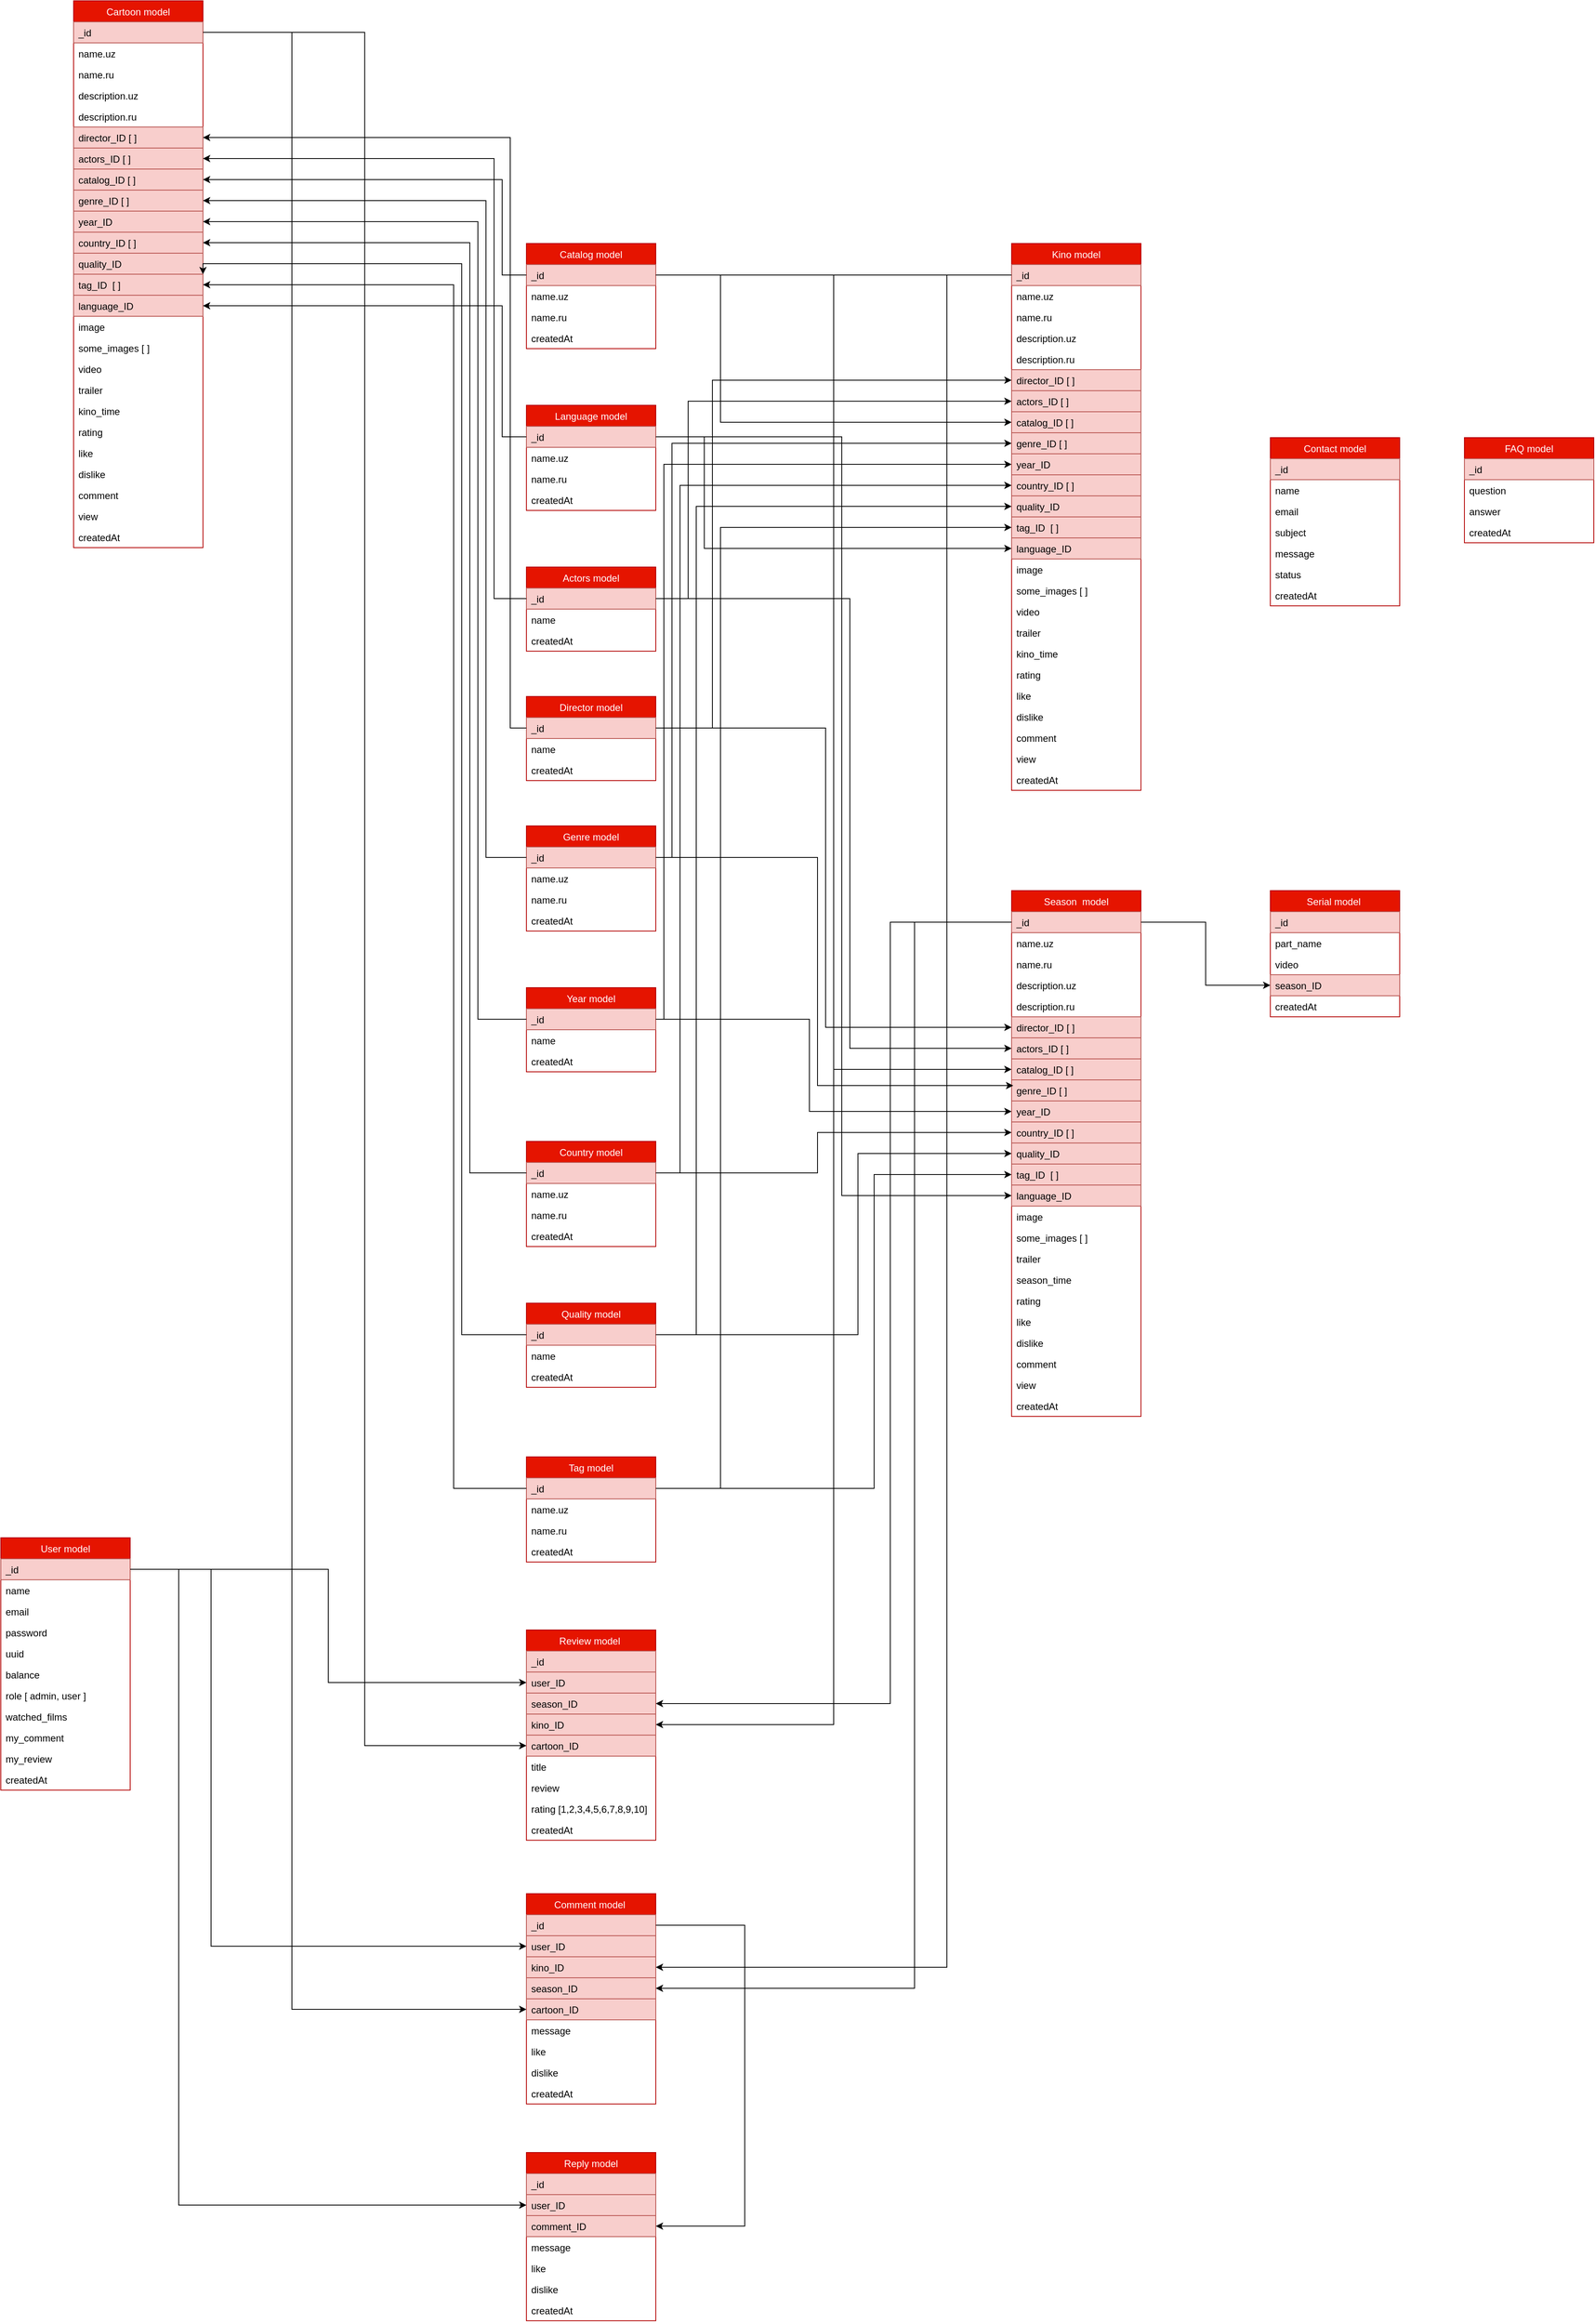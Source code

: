 <mxfile version="13.9.9" type="device"><diagram id="QGa6kZU5oXgNyjeGocCr" name="Страница 1"><mxGraphModel dx="2858" dy="2343" grid="1" gridSize="10" guides="1" tooltips="1" connect="1" arrows="1" fold="1" page="1" pageScale="1" pageWidth="827" pageHeight="1169" math="0" shadow="0"><root><mxCell id="0"/><mxCell id="1" parent="0"/><mxCell id="ubUoXLJ9HG_Exh8xpEhn-1" value="User model" style="swimlane;fontStyle=0;childLayout=stackLayout;horizontal=1;startSize=26;fillColor=#e51400;horizontalStack=0;resizeParent=1;resizeParentMax=0;resizeLast=0;collapsible=1;marginBottom=0;strokeColor=#B20000;fontColor=#ffffff;" vertex="1" parent="1"><mxGeometry x="-250" y="1640" width="160" height="312" as="geometry"/></mxCell><mxCell id="ubUoXLJ9HG_Exh8xpEhn-2" value="_id" style="text;strokeColor=#b85450;fillColor=#f8cecc;align=left;verticalAlign=top;spacingLeft=4;spacingRight=4;overflow=hidden;rotatable=0;points=[[0,0.5],[1,0.5]];portConstraint=eastwest;" vertex="1" parent="ubUoXLJ9HG_Exh8xpEhn-1"><mxGeometry y="26" width="160" height="26" as="geometry"/></mxCell><mxCell id="ubUoXLJ9HG_Exh8xpEhn-3" value="name" style="text;strokeColor=none;fillColor=none;align=left;verticalAlign=top;spacingLeft=4;spacingRight=4;overflow=hidden;rotatable=0;points=[[0,0.5],[1,0.5]];portConstraint=eastwest;" vertex="1" parent="ubUoXLJ9HG_Exh8xpEhn-1"><mxGeometry y="52" width="160" height="26" as="geometry"/></mxCell><mxCell id="ubUoXLJ9HG_Exh8xpEhn-4" value="email" style="text;strokeColor=none;fillColor=none;align=left;verticalAlign=top;spacingLeft=4;spacingRight=4;overflow=hidden;rotatable=0;points=[[0,0.5],[1,0.5]];portConstraint=eastwest;" vertex="1" parent="ubUoXLJ9HG_Exh8xpEhn-1"><mxGeometry y="78" width="160" height="26" as="geometry"/></mxCell><mxCell id="ubUoXLJ9HG_Exh8xpEhn-5" value="password" style="text;strokeColor=none;fillColor=none;align=left;verticalAlign=top;spacingLeft=4;spacingRight=4;overflow=hidden;rotatable=0;points=[[0,0.5],[1,0.5]];portConstraint=eastwest;" vertex="1" parent="ubUoXLJ9HG_Exh8xpEhn-1"><mxGeometry y="104" width="160" height="26" as="geometry"/></mxCell><mxCell id="ubUoXLJ9HG_Exh8xpEhn-6" value="uuid" style="text;strokeColor=none;fillColor=none;align=left;verticalAlign=top;spacingLeft=4;spacingRight=4;overflow=hidden;rotatable=0;points=[[0,0.5],[1,0.5]];portConstraint=eastwest;" vertex="1" parent="ubUoXLJ9HG_Exh8xpEhn-1"><mxGeometry y="130" width="160" height="26" as="geometry"/></mxCell><mxCell id="ubUoXLJ9HG_Exh8xpEhn-7" value="balance" style="text;strokeColor=none;fillColor=none;align=left;verticalAlign=top;spacingLeft=4;spacingRight=4;overflow=hidden;rotatable=0;points=[[0,0.5],[1,0.5]];portConstraint=eastwest;" vertex="1" parent="ubUoXLJ9HG_Exh8xpEhn-1"><mxGeometry y="156" width="160" height="26" as="geometry"/></mxCell><mxCell id="ubUoXLJ9HG_Exh8xpEhn-8" value="role [ admin, user ]" style="text;strokeColor=none;fillColor=none;align=left;verticalAlign=top;spacingLeft=4;spacingRight=4;overflow=hidden;rotatable=0;points=[[0,0.5],[1,0.5]];portConstraint=eastwest;" vertex="1" parent="ubUoXLJ9HG_Exh8xpEhn-1"><mxGeometry y="182" width="160" height="26" as="geometry"/></mxCell><mxCell id="ubUoXLJ9HG_Exh8xpEhn-9" value="watched_films" style="text;strokeColor=none;fillColor=none;align=left;verticalAlign=top;spacingLeft=4;spacingRight=4;overflow=hidden;rotatable=0;points=[[0,0.5],[1,0.5]];portConstraint=eastwest;" vertex="1" parent="ubUoXLJ9HG_Exh8xpEhn-1"><mxGeometry y="208" width="160" height="26" as="geometry"/></mxCell><mxCell id="ubUoXLJ9HG_Exh8xpEhn-10" value="my_comment" style="text;strokeColor=none;fillColor=none;align=left;verticalAlign=top;spacingLeft=4;spacingRight=4;overflow=hidden;rotatable=0;points=[[0,0.5],[1,0.5]];portConstraint=eastwest;" vertex="1" parent="ubUoXLJ9HG_Exh8xpEhn-1"><mxGeometry y="234" width="160" height="26" as="geometry"/></mxCell><mxCell id="ubUoXLJ9HG_Exh8xpEhn-11" value="my_review" style="text;strokeColor=none;fillColor=none;align=left;verticalAlign=top;spacingLeft=4;spacingRight=4;overflow=hidden;rotatable=0;points=[[0,0.5],[1,0.5]];portConstraint=eastwest;" vertex="1" parent="ubUoXLJ9HG_Exh8xpEhn-1"><mxGeometry y="260" width="160" height="26" as="geometry"/></mxCell><mxCell id="ubUoXLJ9HG_Exh8xpEhn-12" value="createdAt" style="text;strokeColor=none;fillColor=none;align=left;verticalAlign=top;spacingLeft=4;spacingRight=4;overflow=hidden;rotatable=0;points=[[0,0.5],[1,0.5]];portConstraint=eastwest;" vertex="1" parent="ubUoXLJ9HG_Exh8xpEhn-1"><mxGeometry y="286" width="160" height="26" as="geometry"/></mxCell><mxCell id="ubUoXLJ9HG_Exh8xpEhn-13" value="Catalog model" style="swimlane;fontStyle=0;childLayout=stackLayout;horizontal=1;startSize=26;fillColor=#e51400;horizontalStack=0;resizeParent=1;resizeParentMax=0;resizeLast=0;collapsible=1;marginBottom=0;strokeColor=#B20000;fontColor=#ffffff;" vertex="1" parent="1"><mxGeometry x="400" y="40" width="160" height="130" as="geometry"/></mxCell><mxCell id="ubUoXLJ9HG_Exh8xpEhn-14" value="_id" style="text;strokeColor=#b85450;fillColor=#f8cecc;align=left;verticalAlign=top;spacingLeft=4;spacingRight=4;overflow=hidden;rotatable=0;points=[[0,0.5],[1,0.5]];portConstraint=eastwest;" vertex="1" parent="ubUoXLJ9HG_Exh8xpEhn-13"><mxGeometry y="26" width="160" height="26" as="geometry"/></mxCell><mxCell id="ubUoXLJ9HG_Exh8xpEhn-15" value="name.uz" style="text;strokeColor=none;fillColor=none;align=left;verticalAlign=top;spacingLeft=4;spacingRight=4;overflow=hidden;rotatable=0;points=[[0,0.5],[1,0.5]];portConstraint=eastwest;" vertex="1" parent="ubUoXLJ9HG_Exh8xpEhn-13"><mxGeometry y="52" width="160" height="26" as="geometry"/></mxCell><mxCell id="ubUoXLJ9HG_Exh8xpEhn-18" value="name.ru" style="text;strokeColor=none;fillColor=none;align=left;verticalAlign=top;spacingLeft=4;spacingRight=4;overflow=hidden;rotatable=0;points=[[0,0.5],[1,0.5]];portConstraint=eastwest;" vertex="1" parent="ubUoXLJ9HG_Exh8xpEhn-13"><mxGeometry y="78" width="160" height="26" as="geometry"/></mxCell><mxCell id="ubUoXLJ9HG_Exh8xpEhn-24" value="createdAt" style="text;strokeColor=none;fillColor=none;align=left;verticalAlign=top;spacingLeft=4;spacingRight=4;overflow=hidden;rotatable=0;points=[[0,0.5],[1,0.5]];portConstraint=eastwest;" vertex="1" parent="ubUoXLJ9HG_Exh8xpEhn-13"><mxGeometry y="104" width="160" height="26" as="geometry"/></mxCell><mxCell id="ubUoXLJ9HG_Exh8xpEhn-25" value="Language model" style="swimlane;fontStyle=0;childLayout=stackLayout;horizontal=1;startSize=26;fillColor=#e51400;horizontalStack=0;resizeParent=1;resizeParentMax=0;resizeLast=0;collapsible=1;marginBottom=0;strokeColor=#B20000;fontColor=#ffffff;" vertex="1" parent="1"><mxGeometry x="400" y="240" width="160" height="130" as="geometry"/></mxCell><mxCell id="ubUoXLJ9HG_Exh8xpEhn-26" value="_id" style="text;strokeColor=#b85450;fillColor=#f8cecc;align=left;verticalAlign=top;spacingLeft=4;spacingRight=4;overflow=hidden;rotatable=0;points=[[0,0.5],[1,0.5]];portConstraint=eastwest;" vertex="1" parent="ubUoXLJ9HG_Exh8xpEhn-25"><mxGeometry y="26" width="160" height="26" as="geometry"/></mxCell><mxCell id="ubUoXLJ9HG_Exh8xpEhn-27" value="name.uz" style="text;strokeColor=none;fillColor=none;align=left;verticalAlign=top;spacingLeft=4;spacingRight=4;overflow=hidden;rotatable=0;points=[[0,0.5],[1,0.5]];portConstraint=eastwest;" vertex="1" parent="ubUoXLJ9HG_Exh8xpEhn-25"><mxGeometry y="52" width="160" height="26" as="geometry"/></mxCell><mxCell id="ubUoXLJ9HG_Exh8xpEhn-28" value="name.ru" style="text;strokeColor=none;fillColor=none;align=left;verticalAlign=top;spacingLeft=4;spacingRight=4;overflow=hidden;rotatable=0;points=[[0,0.5],[1,0.5]];portConstraint=eastwest;" vertex="1" parent="ubUoXLJ9HG_Exh8xpEhn-25"><mxGeometry y="78" width="160" height="26" as="geometry"/></mxCell><mxCell id="ubUoXLJ9HG_Exh8xpEhn-29" value="createdAt" style="text;strokeColor=none;fillColor=none;align=left;verticalAlign=top;spacingLeft=4;spacingRight=4;overflow=hidden;rotatable=0;points=[[0,0.5],[1,0.5]];portConstraint=eastwest;" vertex="1" parent="ubUoXLJ9HG_Exh8xpEhn-25"><mxGeometry y="104" width="160" height="26" as="geometry"/></mxCell><mxCell id="ubUoXLJ9HG_Exh8xpEhn-30" value="Actors model" style="swimlane;fontStyle=0;childLayout=stackLayout;horizontal=1;startSize=26;fillColor=#e51400;horizontalStack=0;resizeParent=1;resizeParentMax=0;resizeLast=0;collapsible=1;marginBottom=0;strokeColor=#B20000;fontColor=#ffffff;" vertex="1" parent="1"><mxGeometry x="400" y="440" width="160" height="104" as="geometry"/></mxCell><mxCell id="ubUoXLJ9HG_Exh8xpEhn-31" value="_id" style="text;strokeColor=#b85450;fillColor=#f8cecc;align=left;verticalAlign=top;spacingLeft=4;spacingRight=4;overflow=hidden;rotatable=0;points=[[0,0.5],[1,0.5]];portConstraint=eastwest;" vertex="1" parent="ubUoXLJ9HG_Exh8xpEhn-30"><mxGeometry y="26" width="160" height="26" as="geometry"/></mxCell><mxCell id="ubUoXLJ9HG_Exh8xpEhn-33" value="name" style="text;strokeColor=none;fillColor=none;align=left;verticalAlign=top;spacingLeft=4;spacingRight=4;overflow=hidden;rotatable=0;points=[[0,0.5],[1,0.5]];portConstraint=eastwest;" vertex="1" parent="ubUoXLJ9HG_Exh8xpEhn-30"><mxGeometry y="52" width="160" height="26" as="geometry"/></mxCell><mxCell id="ubUoXLJ9HG_Exh8xpEhn-34" value="createdAt" style="text;strokeColor=none;fillColor=none;align=left;verticalAlign=top;spacingLeft=4;spacingRight=4;overflow=hidden;rotatable=0;points=[[0,0.5],[1,0.5]];portConstraint=eastwest;" vertex="1" parent="ubUoXLJ9HG_Exh8xpEhn-30"><mxGeometry y="78" width="160" height="26" as="geometry"/></mxCell><mxCell id="ubUoXLJ9HG_Exh8xpEhn-35" value="Director model" style="swimlane;fontStyle=0;childLayout=stackLayout;horizontal=1;startSize=26;fillColor=#e51400;horizontalStack=0;resizeParent=1;resizeParentMax=0;resizeLast=0;collapsible=1;marginBottom=0;strokeColor=#B20000;fontColor=#ffffff;" vertex="1" parent="1"><mxGeometry x="400" y="600" width="160" height="104" as="geometry"/></mxCell><mxCell id="ubUoXLJ9HG_Exh8xpEhn-36" value="_id" style="text;strokeColor=#b85450;fillColor=#f8cecc;align=left;verticalAlign=top;spacingLeft=4;spacingRight=4;overflow=hidden;rotatable=0;points=[[0,0.5],[1,0.5]];portConstraint=eastwest;" vertex="1" parent="ubUoXLJ9HG_Exh8xpEhn-35"><mxGeometry y="26" width="160" height="26" as="geometry"/></mxCell><mxCell id="ubUoXLJ9HG_Exh8xpEhn-37" value="name" style="text;strokeColor=none;fillColor=none;align=left;verticalAlign=top;spacingLeft=4;spacingRight=4;overflow=hidden;rotatable=0;points=[[0,0.5],[1,0.5]];portConstraint=eastwest;" vertex="1" parent="ubUoXLJ9HG_Exh8xpEhn-35"><mxGeometry y="52" width="160" height="26" as="geometry"/></mxCell><mxCell id="ubUoXLJ9HG_Exh8xpEhn-38" value="createdAt" style="text;strokeColor=none;fillColor=none;align=left;verticalAlign=top;spacingLeft=4;spacingRight=4;overflow=hidden;rotatable=0;points=[[0,0.5],[1,0.5]];portConstraint=eastwest;" vertex="1" parent="ubUoXLJ9HG_Exh8xpEhn-35"><mxGeometry y="78" width="160" height="26" as="geometry"/></mxCell><mxCell id="ubUoXLJ9HG_Exh8xpEhn-43" value="Genre model" style="swimlane;fontStyle=0;childLayout=stackLayout;horizontal=1;startSize=26;fillColor=#e51400;horizontalStack=0;resizeParent=1;resizeParentMax=0;resizeLast=0;collapsible=1;marginBottom=0;strokeColor=#B20000;fontColor=#ffffff;" vertex="1" parent="1"><mxGeometry x="400" y="760" width="160" height="130" as="geometry"/></mxCell><mxCell id="ubUoXLJ9HG_Exh8xpEhn-44" value="_id" style="text;strokeColor=#b85450;fillColor=#f8cecc;align=left;verticalAlign=top;spacingLeft=4;spacingRight=4;overflow=hidden;rotatable=0;points=[[0,0.5],[1,0.5]];portConstraint=eastwest;" vertex="1" parent="ubUoXLJ9HG_Exh8xpEhn-43"><mxGeometry y="26" width="160" height="26" as="geometry"/></mxCell><mxCell id="ubUoXLJ9HG_Exh8xpEhn-45" value="name.uz" style="text;strokeColor=none;fillColor=none;align=left;verticalAlign=top;spacingLeft=4;spacingRight=4;overflow=hidden;rotatable=0;points=[[0,0.5],[1,0.5]];portConstraint=eastwest;" vertex="1" parent="ubUoXLJ9HG_Exh8xpEhn-43"><mxGeometry y="52" width="160" height="26" as="geometry"/></mxCell><mxCell id="ubUoXLJ9HG_Exh8xpEhn-46" value="name.ru" style="text;strokeColor=none;fillColor=none;align=left;verticalAlign=top;spacingLeft=4;spacingRight=4;overflow=hidden;rotatable=0;points=[[0,0.5],[1,0.5]];portConstraint=eastwest;" vertex="1" parent="ubUoXLJ9HG_Exh8xpEhn-43"><mxGeometry y="78" width="160" height="26" as="geometry"/></mxCell><mxCell id="ubUoXLJ9HG_Exh8xpEhn-47" value="createdAt" style="text;strokeColor=none;fillColor=none;align=left;verticalAlign=top;spacingLeft=4;spacingRight=4;overflow=hidden;rotatable=0;points=[[0,0.5],[1,0.5]];portConstraint=eastwest;" vertex="1" parent="ubUoXLJ9HG_Exh8xpEhn-43"><mxGeometry y="104" width="160" height="26" as="geometry"/></mxCell><mxCell id="ubUoXLJ9HG_Exh8xpEhn-48" value="Year model" style="swimlane;fontStyle=0;childLayout=stackLayout;horizontal=1;startSize=26;fillColor=#e51400;horizontalStack=0;resizeParent=1;resizeParentMax=0;resizeLast=0;collapsible=1;marginBottom=0;strokeColor=#B20000;fontColor=#ffffff;" vertex="1" parent="1"><mxGeometry x="400" y="960" width="160" height="104" as="geometry"/></mxCell><mxCell id="ubUoXLJ9HG_Exh8xpEhn-49" value="_id" style="text;strokeColor=#b85450;fillColor=#f8cecc;align=left;verticalAlign=top;spacingLeft=4;spacingRight=4;overflow=hidden;rotatable=0;points=[[0,0.5],[1,0.5]];portConstraint=eastwest;" vertex="1" parent="ubUoXLJ9HG_Exh8xpEhn-48"><mxGeometry y="26" width="160" height="26" as="geometry"/></mxCell><mxCell id="ubUoXLJ9HG_Exh8xpEhn-50" value="name" style="text;strokeColor=none;fillColor=none;align=left;verticalAlign=top;spacingLeft=4;spacingRight=4;overflow=hidden;rotatable=0;points=[[0,0.5],[1,0.5]];portConstraint=eastwest;" vertex="1" parent="ubUoXLJ9HG_Exh8xpEhn-48"><mxGeometry y="52" width="160" height="26" as="geometry"/></mxCell><mxCell id="ubUoXLJ9HG_Exh8xpEhn-51" value="createdAt" style="text;strokeColor=none;fillColor=none;align=left;verticalAlign=top;spacingLeft=4;spacingRight=4;overflow=hidden;rotatable=0;points=[[0,0.5],[1,0.5]];portConstraint=eastwest;" vertex="1" parent="ubUoXLJ9HG_Exh8xpEhn-48"><mxGeometry y="78" width="160" height="26" as="geometry"/></mxCell><mxCell id="ubUoXLJ9HG_Exh8xpEhn-56" value="Country model" style="swimlane;fontStyle=0;childLayout=stackLayout;horizontal=1;startSize=26;fillColor=#e51400;horizontalStack=0;resizeParent=1;resizeParentMax=0;resizeLast=0;collapsible=1;marginBottom=0;strokeColor=#B20000;fontColor=#ffffff;" vertex="1" parent="1"><mxGeometry x="400" y="1150" width="160" height="130" as="geometry"/></mxCell><mxCell id="ubUoXLJ9HG_Exh8xpEhn-57" value="_id" style="text;strokeColor=#b85450;fillColor=#f8cecc;align=left;verticalAlign=top;spacingLeft=4;spacingRight=4;overflow=hidden;rotatable=0;points=[[0,0.5],[1,0.5]];portConstraint=eastwest;" vertex="1" parent="ubUoXLJ9HG_Exh8xpEhn-56"><mxGeometry y="26" width="160" height="26" as="geometry"/></mxCell><mxCell id="ubUoXLJ9HG_Exh8xpEhn-58" value="name.uz" style="text;strokeColor=none;fillColor=none;align=left;verticalAlign=top;spacingLeft=4;spacingRight=4;overflow=hidden;rotatable=0;points=[[0,0.5],[1,0.5]];portConstraint=eastwest;" vertex="1" parent="ubUoXLJ9HG_Exh8xpEhn-56"><mxGeometry y="52" width="160" height="26" as="geometry"/></mxCell><mxCell id="ubUoXLJ9HG_Exh8xpEhn-59" value="name.ru" style="text;strokeColor=none;fillColor=none;align=left;verticalAlign=top;spacingLeft=4;spacingRight=4;overflow=hidden;rotatable=0;points=[[0,0.5],[1,0.5]];portConstraint=eastwest;" vertex="1" parent="ubUoXLJ9HG_Exh8xpEhn-56"><mxGeometry y="78" width="160" height="26" as="geometry"/></mxCell><mxCell id="ubUoXLJ9HG_Exh8xpEhn-60" value="createdAt" style="text;strokeColor=none;fillColor=none;align=left;verticalAlign=top;spacingLeft=4;spacingRight=4;overflow=hidden;rotatable=0;points=[[0,0.5],[1,0.5]];portConstraint=eastwest;" vertex="1" parent="ubUoXLJ9HG_Exh8xpEhn-56"><mxGeometry y="104" width="160" height="26" as="geometry"/></mxCell><mxCell id="ubUoXLJ9HG_Exh8xpEhn-61" value="Quality model" style="swimlane;fontStyle=0;childLayout=stackLayout;horizontal=1;startSize=26;fillColor=#e51400;horizontalStack=0;resizeParent=1;resizeParentMax=0;resizeLast=0;collapsible=1;marginBottom=0;strokeColor=#B20000;fontColor=#ffffff;" vertex="1" parent="1"><mxGeometry x="400" y="1350" width="160" height="104" as="geometry"/></mxCell><mxCell id="ubUoXLJ9HG_Exh8xpEhn-62" value="_id" style="text;strokeColor=#b85450;fillColor=#f8cecc;align=left;verticalAlign=top;spacingLeft=4;spacingRight=4;overflow=hidden;rotatable=0;points=[[0,0.5],[1,0.5]];portConstraint=eastwest;" vertex="1" parent="ubUoXLJ9HG_Exh8xpEhn-61"><mxGeometry y="26" width="160" height="26" as="geometry"/></mxCell><mxCell id="ubUoXLJ9HG_Exh8xpEhn-64" value="name" style="text;strokeColor=none;fillColor=none;align=left;verticalAlign=top;spacingLeft=4;spacingRight=4;overflow=hidden;rotatable=0;points=[[0,0.5],[1,0.5]];portConstraint=eastwest;" vertex="1" parent="ubUoXLJ9HG_Exh8xpEhn-61"><mxGeometry y="52" width="160" height="26" as="geometry"/></mxCell><mxCell id="ubUoXLJ9HG_Exh8xpEhn-65" value="createdAt" style="text;strokeColor=none;fillColor=none;align=left;verticalAlign=top;spacingLeft=4;spacingRight=4;overflow=hidden;rotatable=0;points=[[0,0.5],[1,0.5]];portConstraint=eastwest;" vertex="1" parent="ubUoXLJ9HG_Exh8xpEhn-61"><mxGeometry y="78" width="160" height="26" as="geometry"/></mxCell><mxCell id="ubUoXLJ9HG_Exh8xpEhn-66" value="Tag model" style="swimlane;fontStyle=0;childLayout=stackLayout;horizontal=1;startSize=26;fillColor=#e51400;horizontalStack=0;resizeParent=1;resizeParentMax=0;resizeLast=0;collapsible=1;marginBottom=0;strokeColor=#B20000;fontColor=#ffffff;" vertex="1" parent="1"><mxGeometry x="400" y="1540" width="160" height="130" as="geometry"/></mxCell><mxCell id="ubUoXLJ9HG_Exh8xpEhn-67" value="_id" style="text;strokeColor=#b85450;fillColor=#f8cecc;align=left;verticalAlign=top;spacingLeft=4;spacingRight=4;overflow=hidden;rotatable=0;points=[[0,0.5],[1,0.5]];portConstraint=eastwest;" vertex="1" parent="ubUoXLJ9HG_Exh8xpEhn-66"><mxGeometry y="26" width="160" height="26" as="geometry"/></mxCell><mxCell id="ubUoXLJ9HG_Exh8xpEhn-68" value="name.uz" style="text;strokeColor=none;fillColor=none;align=left;verticalAlign=top;spacingLeft=4;spacingRight=4;overflow=hidden;rotatable=0;points=[[0,0.5],[1,0.5]];portConstraint=eastwest;" vertex="1" parent="ubUoXLJ9HG_Exh8xpEhn-66"><mxGeometry y="52" width="160" height="26" as="geometry"/></mxCell><mxCell id="ubUoXLJ9HG_Exh8xpEhn-69" value="name.ru" style="text;strokeColor=none;fillColor=none;align=left;verticalAlign=top;spacingLeft=4;spacingRight=4;overflow=hidden;rotatable=0;points=[[0,0.5],[1,0.5]];portConstraint=eastwest;" vertex="1" parent="ubUoXLJ9HG_Exh8xpEhn-66"><mxGeometry y="78" width="160" height="26" as="geometry"/></mxCell><mxCell id="ubUoXLJ9HG_Exh8xpEhn-70" value="createdAt" style="text;strokeColor=none;fillColor=none;align=left;verticalAlign=top;spacingLeft=4;spacingRight=4;overflow=hidden;rotatable=0;points=[[0,0.5],[1,0.5]];portConstraint=eastwest;" vertex="1" parent="ubUoXLJ9HG_Exh8xpEhn-66"><mxGeometry y="104" width="160" height="26" as="geometry"/></mxCell><mxCell id="ubUoXLJ9HG_Exh8xpEhn-71" value="Kino model" style="swimlane;fontStyle=0;childLayout=stackLayout;horizontal=1;startSize=26;fillColor=#e51400;horizontalStack=0;resizeParent=1;resizeParentMax=0;resizeLast=0;collapsible=1;marginBottom=0;strokeColor=#B20000;fontColor=#ffffff;" vertex="1" parent="1"><mxGeometry x="1000" y="40" width="160" height="676" as="geometry"/></mxCell><mxCell id="ubUoXLJ9HG_Exh8xpEhn-72" value="_id" style="text;strokeColor=#b85450;fillColor=#f8cecc;align=left;verticalAlign=top;spacingLeft=4;spacingRight=4;overflow=hidden;rotatable=0;points=[[0,0.5],[1,0.5]];portConstraint=eastwest;" vertex="1" parent="ubUoXLJ9HG_Exh8xpEhn-71"><mxGeometry y="26" width="160" height="26" as="geometry"/></mxCell><mxCell id="ubUoXLJ9HG_Exh8xpEhn-73" value="name.uz" style="text;strokeColor=none;fillColor=none;align=left;verticalAlign=top;spacingLeft=4;spacingRight=4;overflow=hidden;rotatable=0;points=[[0,0.5],[1,0.5]];portConstraint=eastwest;" vertex="1" parent="ubUoXLJ9HG_Exh8xpEhn-71"><mxGeometry y="52" width="160" height="26" as="geometry"/></mxCell><mxCell id="ubUoXLJ9HG_Exh8xpEhn-74" value="name.ru" style="text;strokeColor=none;fillColor=none;align=left;verticalAlign=top;spacingLeft=4;spacingRight=4;overflow=hidden;rotatable=0;points=[[0,0.5],[1,0.5]];portConstraint=eastwest;" vertex="1" parent="ubUoXLJ9HG_Exh8xpEhn-71"><mxGeometry y="78" width="160" height="26" as="geometry"/></mxCell><mxCell id="ubUoXLJ9HG_Exh8xpEhn-76" value="description.uz" style="text;strokeColor=none;fillColor=none;align=left;verticalAlign=top;spacingLeft=4;spacingRight=4;overflow=hidden;rotatable=0;points=[[0,0.5],[1,0.5]];portConstraint=eastwest;" vertex="1" parent="ubUoXLJ9HG_Exh8xpEhn-71"><mxGeometry y="104" width="160" height="26" as="geometry"/></mxCell><mxCell id="ubUoXLJ9HG_Exh8xpEhn-77" value="description.ru" style="text;strokeColor=none;fillColor=none;align=left;verticalAlign=top;spacingLeft=4;spacingRight=4;overflow=hidden;rotatable=0;points=[[0,0.5],[1,0.5]];portConstraint=eastwest;" vertex="1" parent="ubUoXLJ9HG_Exh8xpEhn-71"><mxGeometry y="130" width="160" height="26" as="geometry"/></mxCell><mxCell id="ubUoXLJ9HG_Exh8xpEhn-78" value="director_ID [ ]" style="text;strokeColor=#b85450;fillColor=#f8cecc;align=left;verticalAlign=top;spacingLeft=4;spacingRight=4;overflow=hidden;rotatable=0;points=[[0,0.5],[1,0.5]];portConstraint=eastwest;" vertex="1" parent="ubUoXLJ9HG_Exh8xpEhn-71"><mxGeometry y="156" width="160" height="26" as="geometry"/></mxCell><mxCell id="ubUoXLJ9HG_Exh8xpEhn-80" value="actors_ID [ ]" style="text;strokeColor=#b85450;fillColor=#f8cecc;align=left;verticalAlign=top;spacingLeft=4;spacingRight=4;overflow=hidden;rotatable=0;points=[[0,0.5],[1,0.5]];portConstraint=eastwest;" vertex="1" parent="ubUoXLJ9HG_Exh8xpEhn-71"><mxGeometry y="182" width="160" height="26" as="geometry"/></mxCell><mxCell id="ubUoXLJ9HG_Exh8xpEhn-82" value="catalog_ID [ ]" style="text;strokeColor=#b85450;fillColor=#f8cecc;align=left;verticalAlign=top;spacingLeft=4;spacingRight=4;overflow=hidden;rotatable=0;points=[[0,0.5],[1,0.5]];portConstraint=eastwest;" vertex="1" parent="ubUoXLJ9HG_Exh8xpEhn-71"><mxGeometry y="208" width="160" height="26" as="geometry"/></mxCell><mxCell id="ubUoXLJ9HG_Exh8xpEhn-84" value="genre_ID [ ]" style="text;strokeColor=#b85450;fillColor=#f8cecc;align=left;verticalAlign=top;spacingLeft=4;spacingRight=4;overflow=hidden;rotatable=0;points=[[0,0.5],[1,0.5]];portConstraint=eastwest;" vertex="1" parent="ubUoXLJ9HG_Exh8xpEhn-71"><mxGeometry y="234" width="160" height="26" as="geometry"/></mxCell><mxCell id="ubUoXLJ9HG_Exh8xpEhn-86" value="year_ID" style="text;strokeColor=#b85450;fillColor=#f8cecc;align=left;verticalAlign=top;spacingLeft=4;spacingRight=4;overflow=hidden;rotatable=0;points=[[0,0.5],[1,0.5]];portConstraint=eastwest;" vertex="1" parent="ubUoXLJ9HG_Exh8xpEhn-71"><mxGeometry y="260" width="160" height="26" as="geometry"/></mxCell><mxCell id="ubUoXLJ9HG_Exh8xpEhn-88" value="country_ID [ ]" style="text;strokeColor=#b85450;fillColor=#f8cecc;align=left;verticalAlign=top;spacingLeft=4;spacingRight=4;overflow=hidden;rotatable=0;points=[[0,0.5],[1,0.5]];portConstraint=eastwest;" vertex="1" parent="ubUoXLJ9HG_Exh8xpEhn-71"><mxGeometry y="286" width="160" height="26" as="geometry"/></mxCell><mxCell id="ubUoXLJ9HG_Exh8xpEhn-90" value="quality_ID " style="text;strokeColor=#b85450;fillColor=#f8cecc;align=left;verticalAlign=top;spacingLeft=4;spacingRight=4;overflow=hidden;rotatable=0;points=[[0,0.5],[1,0.5]];portConstraint=eastwest;" vertex="1" parent="ubUoXLJ9HG_Exh8xpEhn-71"><mxGeometry y="312" width="160" height="26" as="geometry"/></mxCell><mxCell id="ubUoXLJ9HG_Exh8xpEhn-92" value="tag_ID  [ ]" style="text;strokeColor=#b85450;fillColor=#f8cecc;align=left;verticalAlign=top;spacingLeft=4;spacingRight=4;overflow=hidden;rotatable=0;points=[[0,0.5],[1,0.5]];portConstraint=eastwest;" vertex="1" parent="ubUoXLJ9HG_Exh8xpEhn-71"><mxGeometry y="338" width="160" height="26" as="geometry"/></mxCell><mxCell id="ubUoXLJ9HG_Exh8xpEhn-94" value="language_ID" style="text;align=left;verticalAlign=top;spacingLeft=4;spacingRight=4;overflow=hidden;rotatable=0;points=[[0,0.5],[1,0.5]];portConstraint=eastwest;fillColor=#f8cecc;strokeColor=#b85450;" vertex="1" parent="ubUoXLJ9HG_Exh8xpEhn-71"><mxGeometry y="364" width="160" height="26" as="geometry"/></mxCell><mxCell id="ubUoXLJ9HG_Exh8xpEhn-134" value="image" style="text;align=left;verticalAlign=top;spacingLeft=4;spacingRight=4;overflow=hidden;rotatable=0;points=[[0,0.5],[1,0.5]];portConstraint=eastwest;" vertex="1" parent="ubUoXLJ9HG_Exh8xpEhn-71"><mxGeometry y="390" width="160" height="26" as="geometry"/></mxCell><mxCell id="ubUoXLJ9HG_Exh8xpEhn-95" value="some_images [ ]" style="text;align=left;verticalAlign=top;spacingLeft=4;spacingRight=4;overflow=hidden;rotatable=0;points=[[0,0.5],[1,0.5]];portConstraint=eastwest;" vertex="1" parent="ubUoXLJ9HG_Exh8xpEhn-71"><mxGeometry y="416" width="160" height="26" as="geometry"/></mxCell><mxCell id="ubUoXLJ9HG_Exh8xpEhn-96" value="video" style="text;align=left;verticalAlign=top;spacingLeft=4;spacingRight=4;overflow=hidden;rotatable=0;points=[[0,0.5],[1,0.5]];portConstraint=eastwest;" vertex="1" parent="ubUoXLJ9HG_Exh8xpEhn-71"><mxGeometry y="442" width="160" height="26" as="geometry"/></mxCell><mxCell id="ubUoXLJ9HG_Exh8xpEhn-97" value="trailer" style="text;align=left;verticalAlign=top;spacingLeft=4;spacingRight=4;overflow=hidden;rotatable=0;points=[[0,0.5],[1,0.5]];portConstraint=eastwest;" vertex="1" parent="ubUoXLJ9HG_Exh8xpEhn-71"><mxGeometry y="468" width="160" height="26" as="geometry"/></mxCell><mxCell id="ubUoXLJ9HG_Exh8xpEhn-98" value="kino_time" style="text;align=left;verticalAlign=top;spacingLeft=4;spacingRight=4;overflow=hidden;rotatable=0;points=[[0,0.5],[1,0.5]];portConstraint=eastwest;" vertex="1" parent="ubUoXLJ9HG_Exh8xpEhn-71"><mxGeometry y="494" width="160" height="26" as="geometry"/></mxCell><mxCell id="ubUoXLJ9HG_Exh8xpEhn-100" value="rating" style="text;align=left;verticalAlign=top;spacingLeft=4;spacingRight=4;overflow=hidden;rotatable=0;points=[[0,0.5],[1,0.5]];portConstraint=eastwest;" vertex="1" parent="ubUoXLJ9HG_Exh8xpEhn-71"><mxGeometry y="520" width="160" height="26" as="geometry"/></mxCell><mxCell id="ubUoXLJ9HG_Exh8xpEhn-101" value="like" style="text;align=left;verticalAlign=top;spacingLeft=4;spacingRight=4;overflow=hidden;rotatable=0;points=[[0,0.5],[1,0.5]];portConstraint=eastwest;" vertex="1" parent="ubUoXLJ9HG_Exh8xpEhn-71"><mxGeometry y="546" width="160" height="26" as="geometry"/></mxCell><mxCell id="ubUoXLJ9HG_Exh8xpEhn-102" value="dislike" style="text;align=left;verticalAlign=top;spacingLeft=4;spacingRight=4;overflow=hidden;rotatable=0;points=[[0,0.5],[1,0.5]];portConstraint=eastwest;" vertex="1" parent="ubUoXLJ9HG_Exh8xpEhn-71"><mxGeometry y="572" width="160" height="26" as="geometry"/></mxCell><mxCell id="ubUoXLJ9HG_Exh8xpEhn-103" value="comment" style="text;align=left;verticalAlign=top;spacingLeft=4;spacingRight=4;overflow=hidden;rotatable=0;points=[[0,0.5],[1,0.5]];portConstraint=eastwest;" vertex="1" parent="ubUoXLJ9HG_Exh8xpEhn-71"><mxGeometry y="598" width="160" height="26" as="geometry"/></mxCell><mxCell id="ubUoXLJ9HG_Exh8xpEhn-236" value="view" style="text;align=left;verticalAlign=top;spacingLeft=4;spacingRight=4;overflow=hidden;rotatable=0;points=[[0,0.5],[1,0.5]];portConstraint=eastwest;" vertex="1" parent="ubUoXLJ9HG_Exh8xpEhn-71"><mxGeometry y="624" width="160" height="26" as="geometry"/></mxCell><mxCell id="ubUoXLJ9HG_Exh8xpEhn-75" value="createdAt" style="text;strokeColor=none;fillColor=none;align=left;verticalAlign=top;spacingLeft=4;spacingRight=4;overflow=hidden;rotatable=0;points=[[0,0.5],[1,0.5]];portConstraint=eastwest;" vertex="1" parent="ubUoXLJ9HG_Exh8xpEhn-71"><mxGeometry y="650" width="160" height="26" as="geometry"/></mxCell><mxCell id="ubUoXLJ9HG_Exh8xpEhn-79" style="edgeStyle=orthogonalEdgeStyle;rounded=0;orthogonalLoop=1;jettySize=auto;html=1;exitX=1;exitY=0.5;exitDx=0;exitDy=0;entryX=0;entryY=0.5;entryDx=0;entryDy=0;" edge="1" parent="1" source="ubUoXLJ9HG_Exh8xpEhn-36" target="ubUoXLJ9HG_Exh8xpEhn-78"><mxGeometry relative="1" as="geometry"><Array as="points"><mxPoint x="630" y="639"/><mxPoint x="630" y="209"/></Array></mxGeometry></mxCell><mxCell id="ubUoXLJ9HG_Exh8xpEhn-81" style="edgeStyle=orthogonalEdgeStyle;rounded=0;orthogonalLoop=1;jettySize=auto;html=1;exitX=1;exitY=0.5;exitDx=0;exitDy=0;entryX=0;entryY=0.5;entryDx=0;entryDy=0;" edge="1" parent="1" source="ubUoXLJ9HG_Exh8xpEhn-31" target="ubUoXLJ9HG_Exh8xpEhn-80"><mxGeometry relative="1" as="geometry"><Array as="points"><mxPoint x="600" y="479"/><mxPoint x="600" y="235"/></Array></mxGeometry></mxCell><mxCell id="ubUoXLJ9HG_Exh8xpEhn-83" style="edgeStyle=orthogonalEdgeStyle;rounded=0;orthogonalLoop=1;jettySize=auto;html=1;exitX=1;exitY=0.5;exitDx=0;exitDy=0;entryX=0;entryY=0.5;entryDx=0;entryDy=0;" edge="1" parent="1" source="ubUoXLJ9HG_Exh8xpEhn-14" target="ubUoXLJ9HG_Exh8xpEhn-82"><mxGeometry relative="1" as="geometry"><Array as="points"><mxPoint x="640" y="79"/><mxPoint x="640" y="261"/></Array></mxGeometry></mxCell><mxCell id="ubUoXLJ9HG_Exh8xpEhn-85" style="edgeStyle=orthogonalEdgeStyle;rounded=0;orthogonalLoop=1;jettySize=auto;html=1;exitX=1;exitY=0.5;exitDx=0;exitDy=0;" edge="1" parent="1" source="ubUoXLJ9HG_Exh8xpEhn-44" target="ubUoXLJ9HG_Exh8xpEhn-84"><mxGeometry relative="1" as="geometry"><Array as="points"><mxPoint x="580" y="799"/><mxPoint x="580" y="287"/></Array></mxGeometry></mxCell><mxCell id="ubUoXLJ9HG_Exh8xpEhn-87" style="edgeStyle=orthogonalEdgeStyle;rounded=0;orthogonalLoop=1;jettySize=auto;html=1;exitX=1;exitY=0.5;exitDx=0;exitDy=0;entryX=0;entryY=0.5;entryDx=0;entryDy=0;" edge="1" parent="1" source="ubUoXLJ9HG_Exh8xpEhn-49" target="ubUoXLJ9HG_Exh8xpEhn-86"><mxGeometry relative="1" as="geometry"><Array as="points"><mxPoint x="570" y="999"/><mxPoint x="570" y="313"/></Array></mxGeometry></mxCell><mxCell id="ubUoXLJ9HG_Exh8xpEhn-89" style="edgeStyle=orthogonalEdgeStyle;rounded=0;orthogonalLoop=1;jettySize=auto;html=1;exitX=1;exitY=0.5;exitDx=0;exitDy=0;entryX=0;entryY=0.5;entryDx=0;entryDy=0;" edge="1" parent="1" source="ubUoXLJ9HG_Exh8xpEhn-57" target="ubUoXLJ9HG_Exh8xpEhn-88"><mxGeometry relative="1" as="geometry"><Array as="points"><mxPoint x="590" y="1189"/><mxPoint x="590" y="339"/></Array></mxGeometry></mxCell><mxCell id="ubUoXLJ9HG_Exh8xpEhn-91" style="edgeStyle=orthogonalEdgeStyle;rounded=0;orthogonalLoop=1;jettySize=auto;html=1;exitX=1;exitY=0.5;exitDx=0;exitDy=0;entryX=0;entryY=0.5;entryDx=0;entryDy=0;" edge="1" parent="1" source="ubUoXLJ9HG_Exh8xpEhn-62" target="ubUoXLJ9HG_Exh8xpEhn-90"><mxGeometry relative="1" as="geometry"><Array as="points"><mxPoint x="610" y="1389"/><mxPoint x="610" y="365"/></Array></mxGeometry></mxCell><mxCell id="ubUoXLJ9HG_Exh8xpEhn-93" style="edgeStyle=orthogonalEdgeStyle;rounded=0;orthogonalLoop=1;jettySize=auto;html=1;exitX=1;exitY=0.5;exitDx=0;exitDy=0;entryX=0;entryY=0.5;entryDx=0;entryDy=0;" edge="1" parent="1" source="ubUoXLJ9HG_Exh8xpEhn-67" target="ubUoXLJ9HG_Exh8xpEhn-92"><mxGeometry relative="1" as="geometry"><Array as="points"><mxPoint x="640" y="1579"/><mxPoint x="640" y="391"/></Array></mxGeometry></mxCell><mxCell id="ubUoXLJ9HG_Exh8xpEhn-104" value="Cartoon model" style="swimlane;fontStyle=0;childLayout=stackLayout;horizontal=1;startSize=26;fillColor=#e51400;horizontalStack=0;resizeParent=1;resizeParentMax=0;resizeLast=0;collapsible=1;marginBottom=0;strokeColor=#B20000;fontColor=#ffffff;" vertex="1" parent="1"><mxGeometry x="-160" y="-260" width="160" height="676" as="geometry"/></mxCell><mxCell id="ubUoXLJ9HG_Exh8xpEhn-105" value="_id" style="text;strokeColor=#b85450;fillColor=#f8cecc;align=left;verticalAlign=top;spacingLeft=4;spacingRight=4;overflow=hidden;rotatable=0;points=[[0,0.5],[1,0.5]];portConstraint=eastwest;" vertex="1" parent="ubUoXLJ9HG_Exh8xpEhn-104"><mxGeometry y="26" width="160" height="26" as="geometry"/></mxCell><mxCell id="ubUoXLJ9HG_Exh8xpEhn-106" value="name.uz" style="text;strokeColor=none;fillColor=none;align=left;verticalAlign=top;spacingLeft=4;spacingRight=4;overflow=hidden;rotatable=0;points=[[0,0.5],[1,0.5]];portConstraint=eastwest;" vertex="1" parent="ubUoXLJ9HG_Exh8xpEhn-104"><mxGeometry y="52" width="160" height="26" as="geometry"/></mxCell><mxCell id="ubUoXLJ9HG_Exh8xpEhn-107" value="name.ru" style="text;strokeColor=none;fillColor=none;align=left;verticalAlign=top;spacingLeft=4;spacingRight=4;overflow=hidden;rotatable=0;points=[[0,0.5],[1,0.5]];portConstraint=eastwest;" vertex="1" parent="ubUoXLJ9HG_Exh8xpEhn-104"><mxGeometry y="78" width="160" height="26" as="geometry"/></mxCell><mxCell id="ubUoXLJ9HG_Exh8xpEhn-108" value="description.uz" style="text;strokeColor=none;fillColor=none;align=left;verticalAlign=top;spacingLeft=4;spacingRight=4;overflow=hidden;rotatable=0;points=[[0,0.5],[1,0.5]];portConstraint=eastwest;" vertex="1" parent="ubUoXLJ9HG_Exh8xpEhn-104"><mxGeometry y="104" width="160" height="26" as="geometry"/></mxCell><mxCell id="ubUoXLJ9HG_Exh8xpEhn-109" value="description.ru" style="text;strokeColor=none;fillColor=none;align=left;verticalAlign=top;spacingLeft=4;spacingRight=4;overflow=hidden;rotatable=0;points=[[0,0.5],[1,0.5]];portConstraint=eastwest;" vertex="1" parent="ubUoXLJ9HG_Exh8xpEhn-104"><mxGeometry y="130" width="160" height="26" as="geometry"/></mxCell><mxCell id="ubUoXLJ9HG_Exh8xpEhn-110" value="director_ID [ ]" style="text;strokeColor=#b85450;fillColor=#f8cecc;align=left;verticalAlign=top;spacingLeft=4;spacingRight=4;overflow=hidden;rotatable=0;points=[[0,0.5],[1,0.5]];portConstraint=eastwest;" vertex="1" parent="ubUoXLJ9HG_Exh8xpEhn-104"><mxGeometry y="156" width="160" height="26" as="geometry"/></mxCell><mxCell id="ubUoXLJ9HG_Exh8xpEhn-111" value="actors_ID [ ]" style="text;strokeColor=#b85450;fillColor=#f8cecc;align=left;verticalAlign=top;spacingLeft=4;spacingRight=4;overflow=hidden;rotatable=0;points=[[0,0.5],[1,0.5]];portConstraint=eastwest;" vertex="1" parent="ubUoXLJ9HG_Exh8xpEhn-104"><mxGeometry y="182" width="160" height="26" as="geometry"/></mxCell><mxCell id="ubUoXLJ9HG_Exh8xpEhn-112" value="catalog_ID [ ]" style="text;strokeColor=#b85450;fillColor=#f8cecc;align=left;verticalAlign=top;spacingLeft=4;spacingRight=4;overflow=hidden;rotatable=0;points=[[0,0.5],[1,0.5]];portConstraint=eastwest;" vertex="1" parent="ubUoXLJ9HG_Exh8xpEhn-104"><mxGeometry y="208" width="160" height="26" as="geometry"/></mxCell><mxCell id="ubUoXLJ9HG_Exh8xpEhn-113" value="genre_ID [ ]" style="text;strokeColor=#b85450;fillColor=#f8cecc;align=left;verticalAlign=top;spacingLeft=4;spacingRight=4;overflow=hidden;rotatable=0;points=[[0,0.5],[1,0.5]];portConstraint=eastwest;" vertex="1" parent="ubUoXLJ9HG_Exh8xpEhn-104"><mxGeometry y="234" width="160" height="26" as="geometry"/></mxCell><mxCell id="ubUoXLJ9HG_Exh8xpEhn-114" value="year_ID" style="text;strokeColor=#b85450;fillColor=#f8cecc;align=left;verticalAlign=top;spacingLeft=4;spacingRight=4;overflow=hidden;rotatable=0;points=[[0,0.5],[1,0.5]];portConstraint=eastwest;" vertex="1" parent="ubUoXLJ9HG_Exh8xpEhn-104"><mxGeometry y="260" width="160" height="26" as="geometry"/></mxCell><mxCell id="ubUoXLJ9HG_Exh8xpEhn-115" value="country_ID [ ]" style="text;strokeColor=#b85450;fillColor=#f8cecc;align=left;verticalAlign=top;spacingLeft=4;spacingRight=4;overflow=hidden;rotatable=0;points=[[0,0.5],[1,0.5]];portConstraint=eastwest;" vertex="1" parent="ubUoXLJ9HG_Exh8xpEhn-104"><mxGeometry y="286" width="160" height="26" as="geometry"/></mxCell><mxCell id="ubUoXLJ9HG_Exh8xpEhn-116" value="quality_ID " style="text;strokeColor=#b85450;fillColor=#f8cecc;align=left;verticalAlign=top;spacingLeft=4;spacingRight=4;overflow=hidden;rotatable=0;points=[[0,0.5],[1,0.5]];portConstraint=eastwest;" vertex="1" parent="ubUoXLJ9HG_Exh8xpEhn-104"><mxGeometry y="312" width="160" height="26" as="geometry"/></mxCell><mxCell id="ubUoXLJ9HG_Exh8xpEhn-117" value="tag_ID  [ ]" style="text;strokeColor=#b85450;fillColor=#f8cecc;align=left;verticalAlign=top;spacingLeft=4;spacingRight=4;overflow=hidden;rotatable=0;points=[[0,0.5],[1,0.5]];portConstraint=eastwest;" vertex="1" parent="ubUoXLJ9HG_Exh8xpEhn-104"><mxGeometry y="338" width="160" height="26" as="geometry"/></mxCell><mxCell id="ubUoXLJ9HG_Exh8xpEhn-132" value="language_ID " style="text;strokeColor=#b85450;fillColor=#f8cecc;align=left;verticalAlign=top;spacingLeft=4;spacingRight=4;overflow=hidden;rotatable=0;points=[[0,0.5],[1,0.5]];portConstraint=eastwest;" vertex="1" parent="ubUoXLJ9HG_Exh8xpEhn-104"><mxGeometry y="364" width="160" height="26" as="geometry"/></mxCell><mxCell id="ubUoXLJ9HG_Exh8xpEhn-118" value="image" style="text;align=left;verticalAlign=top;spacingLeft=4;spacingRight=4;overflow=hidden;rotatable=0;points=[[0,0.5],[1,0.5]];portConstraint=eastwest;" vertex="1" parent="ubUoXLJ9HG_Exh8xpEhn-104"><mxGeometry y="390" width="160" height="26" as="geometry"/></mxCell><mxCell id="ubUoXLJ9HG_Exh8xpEhn-119" value="some_images [ ]" style="text;align=left;verticalAlign=top;spacingLeft=4;spacingRight=4;overflow=hidden;rotatable=0;points=[[0,0.5],[1,0.5]];portConstraint=eastwest;" vertex="1" parent="ubUoXLJ9HG_Exh8xpEhn-104"><mxGeometry y="416" width="160" height="26" as="geometry"/></mxCell><mxCell id="ubUoXLJ9HG_Exh8xpEhn-120" value="video" style="text;align=left;verticalAlign=top;spacingLeft=4;spacingRight=4;overflow=hidden;rotatable=0;points=[[0,0.5],[1,0.5]];portConstraint=eastwest;" vertex="1" parent="ubUoXLJ9HG_Exh8xpEhn-104"><mxGeometry y="442" width="160" height="26" as="geometry"/></mxCell><mxCell id="ubUoXLJ9HG_Exh8xpEhn-121" value="trailer" style="text;align=left;verticalAlign=top;spacingLeft=4;spacingRight=4;overflow=hidden;rotatable=0;points=[[0,0.5],[1,0.5]];portConstraint=eastwest;" vertex="1" parent="ubUoXLJ9HG_Exh8xpEhn-104"><mxGeometry y="468" width="160" height="26" as="geometry"/></mxCell><mxCell id="ubUoXLJ9HG_Exh8xpEhn-122" value="kino_time" style="text;align=left;verticalAlign=top;spacingLeft=4;spacingRight=4;overflow=hidden;rotatable=0;points=[[0,0.5],[1,0.5]];portConstraint=eastwest;" vertex="1" parent="ubUoXLJ9HG_Exh8xpEhn-104"><mxGeometry y="494" width="160" height="26" as="geometry"/></mxCell><mxCell id="ubUoXLJ9HG_Exh8xpEhn-123" value="rating" style="text;align=left;verticalAlign=top;spacingLeft=4;spacingRight=4;overflow=hidden;rotatable=0;points=[[0,0.5],[1,0.5]];portConstraint=eastwest;" vertex="1" parent="ubUoXLJ9HG_Exh8xpEhn-104"><mxGeometry y="520" width="160" height="26" as="geometry"/></mxCell><mxCell id="ubUoXLJ9HG_Exh8xpEhn-124" value="like" style="text;align=left;verticalAlign=top;spacingLeft=4;spacingRight=4;overflow=hidden;rotatable=0;points=[[0,0.5],[1,0.5]];portConstraint=eastwest;" vertex="1" parent="ubUoXLJ9HG_Exh8xpEhn-104"><mxGeometry y="546" width="160" height="26" as="geometry"/></mxCell><mxCell id="ubUoXLJ9HG_Exh8xpEhn-125" value="dislike" style="text;align=left;verticalAlign=top;spacingLeft=4;spacingRight=4;overflow=hidden;rotatable=0;points=[[0,0.5],[1,0.5]];portConstraint=eastwest;" vertex="1" parent="ubUoXLJ9HG_Exh8xpEhn-104"><mxGeometry y="572" width="160" height="26" as="geometry"/></mxCell><mxCell id="ubUoXLJ9HG_Exh8xpEhn-126" value="comment" style="text;align=left;verticalAlign=top;spacingLeft=4;spacingRight=4;overflow=hidden;rotatable=0;points=[[0,0.5],[1,0.5]];portConstraint=eastwest;" vertex="1" parent="ubUoXLJ9HG_Exh8xpEhn-104"><mxGeometry y="598" width="160" height="26" as="geometry"/></mxCell><mxCell id="ubUoXLJ9HG_Exh8xpEhn-237" value="view" style="text;align=left;verticalAlign=top;spacingLeft=4;spacingRight=4;overflow=hidden;rotatable=0;points=[[0,0.5],[1,0.5]];portConstraint=eastwest;" vertex="1" parent="ubUoXLJ9HG_Exh8xpEhn-104"><mxGeometry y="624" width="160" height="26" as="geometry"/></mxCell><mxCell id="ubUoXLJ9HG_Exh8xpEhn-127" value="createdAt" style="text;strokeColor=none;fillColor=none;align=left;verticalAlign=top;spacingLeft=4;spacingRight=4;overflow=hidden;rotatable=0;points=[[0,0.5],[1,0.5]];portConstraint=eastwest;" vertex="1" parent="ubUoXLJ9HG_Exh8xpEhn-104"><mxGeometry y="650" width="160" height="26" as="geometry"/></mxCell><mxCell id="ubUoXLJ9HG_Exh8xpEhn-129" style="edgeStyle=orthogonalEdgeStyle;rounded=0;orthogonalLoop=1;jettySize=auto;html=1;exitX=0;exitY=0.5;exitDx=0;exitDy=0;" edge="1" parent="1" source="ubUoXLJ9HG_Exh8xpEhn-14" target="ubUoXLJ9HG_Exh8xpEhn-112"><mxGeometry relative="1" as="geometry"><Array as="points"><mxPoint x="370" y="79"/><mxPoint x="370" y="-39"/></Array></mxGeometry></mxCell><mxCell id="ubUoXLJ9HG_Exh8xpEhn-133" style="edgeStyle=orthogonalEdgeStyle;rounded=0;orthogonalLoop=1;jettySize=auto;html=1;exitX=0;exitY=0.5;exitDx=0;exitDy=0;entryX=1;entryY=0.5;entryDx=0;entryDy=0;" edge="1" parent="1" source="ubUoXLJ9HG_Exh8xpEhn-26" target="ubUoXLJ9HG_Exh8xpEhn-132"><mxGeometry relative="1" as="geometry"><Array as="points"><mxPoint x="370" y="279"/><mxPoint x="370" y="117"/></Array></mxGeometry></mxCell><mxCell id="ubUoXLJ9HG_Exh8xpEhn-135" style="edgeStyle=orthogonalEdgeStyle;rounded=0;orthogonalLoop=1;jettySize=auto;html=1;exitX=1;exitY=0.5;exitDx=0;exitDy=0;" edge="1" parent="1" source="ubUoXLJ9HG_Exh8xpEhn-26" target="ubUoXLJ9HG_Exh8xpEhn-94"><mxGeometry relative="1" as="geometry"><Array as="points"><mxPoint x="620" y="279"/><mxPoint x="620" y="417"/></Array></mxGeometry></mxCell><mxCell id="ubUoXLJ9HG_Exh8xpEhn-136" style="edgeStyle=orthogonalEdgeStyle;rounded=0;orthogonalLoop=1;jettySize=auto;html=1;exitX=0;exitY=0.5;exitDx=0;exitDy=0;entryX=1;entryY=0.5;entryDx=0;entryDy=0;" edge="1" parent="1" source="ubUoXLJ9HG_Exh8xpEhn-31" target="ubUoXLJ9HG_Exh8xpEhn-111"><mxGeometry relative="1" as="geometry"><Array as="points"><mxPoint x="360" y="479"/><mxPoint x="360" y="-65"/></Array></mxGeometry></mxCell><mxCell id="ubUoXLJ9HG_Exh8xpEhn-137" style="edgeStyle=orthogonalEdgeStyle;rounded=0;orthogonalLoop=1;jettySize=auto;html=1;exitX=0;exitY=0.5;exitDx=0;exitDy=0;entryX=1;entryY=0.5;entryDx=0;entryDy=0;" edge="1" parent="1" source="ubUoXLJ9HG_Exh8xpEhn-36" target="ubUoXLJ9HG_Exh8xpEhn-110"><mxGeometry relative="1" as="geometry"><Array as="points"><mxPoint x="380" y="639"/><mxPoint x="380" y="-91"/></Array></mxGeometry></mxCell><mxCell id="ubUoXLJ9HG_Exh8xpEhn-138" style="edgeStyle=orthogonalEdgeStyle;rounded=0;orthogonalLoop=1;jettySize=auto;html=1;exitX=0;exitY=0.5;exitDx=0;exitDy=0;entryX=1;entryY=0.5;entryDx=0;entryDy=0;" edge="1" parent="1" source="ubUoXLJ9HG_Exh8xpEhn-44" target="ubUoXLJ9HG_Exh8xpEhn-113"><mxGeometry relative="1" as="geometry"><Array as="points"><mxPoint x="350" y="799"/><mxPoint x="350" y="-13"/></Array></mxGeometry></mxCell><mxCell id="ubUoXLJ9HG_Exh8xpEhn-139" style="edgeStyle=orthogonalEdgeStyle;rounded=0;orthogonalLoop=1;jettySize=auto;html=1;exitX=0;exitY=0.5;exitDx=0;exitDy=0;" edge="1" parent="1" source="ubUoXLJ9HG_Exh8xpEhn-49" target="ubUoXLJ9HG_Exh8xpEhn-114"><mxGeometry relative="1" as="geometry"><Array as="points"><mxPoint x="340" y="999"/><mxPoint x="340" y="13"/></Array></mxGeometry></mxCell><mxCell id="ubUoXLJ9HG_Exh8xpEhn-140" style="edgeStyle=orthogonalEdgeStyle;rounded=0;orthogonalLoop=1;jettySize=auto;html=1;exitX=0;exitY=0.5;exitDx=0;exitDy=0;entryX=1;entryY=0.5;entryDx=0;entryDy=0;" edge="1" parent="1" source="ubUoXLJ9HG_Exh8xpEhn-57" target="ubUoXLJ9HG_Exh8xpEhn-115"><mxGeometry relative="1" as="geometry"><Array as="points"><mxPoint x="330" y="1189"/><mxPoint x="330" y="39"/></Array></mxGeometry></mxCell><mxCell id="ubUoXLJ9HG_Exh8xpEhn-141" style="edgeStyle=orthogonalEdgeStyle;rounded=0;orthogonalLoop=1;jettySize=auto;html=1;exitX=0;exitY=0.5;exitDx=0;exitDy=0;entryX=1;entryY=0.5;entryDx=0;entryDy=0;" edge="1" parent="1" source="ubUoXLJ9HG_Exh8xpEhn-62" target="ubUoXLJ9HG_Exh8xpEhn-104"><mxGeometry relative="1" as="geometry"><Array as="points"><mxPoint x="320" y="1389"/><mxPoint x="320" y="65"/></Array></mxGeometry></mxCell><mxCell id="ubUoXLJ9HG_Exh8xpEhn-142" style="edgeStyle=orthogonalEdgeStyle;rounded=0;orthogonalLoop=1;jettySize=auto;html=1;exitX=0;exitY=0.5;exitDx=0;exitDy=0;entryX=1;entryY=0.5;entryDx=0;entryDy=0;" edge="1" parent="1" source="ubUoXLJ9HG_Exh8xpEhn-67" target="ubUoXLJ9HG_Exh8xpEhn-117"><mxGeometry relative="1" as="geometry"><Array as="points"><mxPoint x="310" y="1579"/><mxPoint x="310" y="91"/></Array></mxGeometry></mxCell><mxCell id="ubUoXLJ9HG_Exh8xpEhn-148" value="Season  model" style="swimlane;fontStyle=0;childLayout=stackLayout;horizontal=1;startSize=26;fillColor=#e51400;horizontalStack=0;resizeParent=1;resizeParentMax=0;resizeLast=0;collapsible=1;marginBottom=0;strokeColor=#B20000;fontColor=#ffffff;" vertex="1" parent="1"><mxGeometry x="1000" y="840" width="160" height="650" as="geometry"/></mxCell><mxCell id="ubUoXLJ9HG_Exh8xpEhn-149" value="_id" style="text;strokeColor=#b85450;fillColor=#f8cecc;align=left;verticalAlign=top;spacingLeft=4;spacingRight=4;overflow=hidden;rotatable=0;points=[[0,0.5],[1,0.5]];portConstraint=eastwest;" vertex="1" parent="ubUoXLJ9HG_Exh8xpEhn-148"><mxGeometry y="26" width="160" height="26" as="geometry"/></mxCell><mxCell id="ubUoXLJ9HG_Exh8xpEhn-150" value="name.uz" style="text;strokeColor=none;fillColor=none;align=left;verticalAlign=top;spacingLeft=4;spacingRight=4;overflow=hidden;rotatable=0;points=[[0,0.5],[1,0.5]];portConstraint=eastwest;" vertex="1" parent="ubUoXLJ9HG_Exh8xpEhn-148"><mxGeometry y="52" width="160" height="26" as="geometry"/></mxCell><mxCell id="ubUoXLJ9HG_Exh8xpEhn-151" value="name.ru" style="text;strokeColor=none;fillColor=none;align=left;verticalAlign=top;spacingLeft=4;spacingRight=4;overflow=hidden;rotatable=0;points=[[0,0.5],[1,0.5]];portConstraint=eastwest;" vertex="1" parent="ubUoXLJ9HG_Exh8xpEhn-148"><mxGeometry y="78" width="160" height="26" as="geometry"/></mxCell><mxCell id="ubUoXLJ9HG_Exh8xpEhn-152" value="description.uz" style="text;strokeColor=none;fillColor=none;align=left;verticalAlign=top;spacingLeft=4;spacingRight=4;overflow=hidden;rotatable=0;points=[[0,0.5],[1,0.5]];portConstraint=eastwest;" vertex="1" parent="ubUoXLJ9HG_Exh8xpEhn-148"><mxGeometry y="104" width="160" height="26" as="geometry"/></mxCell><mxCell id="ubUoXLJ9HG_Exh8xpEhn-153" value="description.ru" style="text;strokeColor=none;fillColor=none;align=left;verticalAlign=top;spacingLeft=4;spacingRight=4;overflow=hidden;rotatable=0;points=[[0,0.5],[1,0.5]];portConstraint=eastwest;" vertex="1" parent="ubUoXLJ9HG_Exh8xpEhn-148"><mxGeometry y="130" width="160" height="26" as="geometry"/></mxCell><mxCell id="ubUoXLJ9HG_Exh8xpEhn-154" value="director_ID [ ]" style="text;strokeColor=#b85450;fillColor=#f8cecc;align=left;verticalAlign=top;spacingLeft=4;spacingRight=4;overflow=hidden;rotatable=0;points=[[0,0.5],[1,0.5]];portConstraint=eastwest;" vertex="1" parent="ubUoXLJ9HG_Exh8xpEhn-148"><mxGeometry y="156" width="160" height="26" as="geometry"/></mxCell><mxCell id="ubUoXLJ9HG_Exh8xpEhn-155" value="actors_ID [ ]" style="text;strokeColor=#b85450;fillColor=#f8cecc;align=left;verticalAlign=top;spacingLeft=4;spacingRight=4;overflow=hidden;rotatable=0;points=[[0,0.5],[1,0.5]];portConstraint=eastwest;" vertex="1" parent="ubUoXLJ9HG_Exh8xpEhn-148"><mxGeometry y="182" width="160" height="26" as="geometry"/></mxCell><mxCell id="ubUoXLJ9HG_Exh8xpEhn-156" value="catalog_ID [ ]" style="text;strokeColor=#b85450;fillColor=#f8cecc;align=left;verticalAlign=top;spacingLeft=4;spacingRight=4;overflow=hidden;rotatable=0;points=[[0,0.5],[1,0.5]];portConstraint=eastwest;" vertex="1" parent="ubUoXLJ9HG_Exh8xpEhn-148"><mxGeometry y="208" width="160" height="26" as="geometry"/></mxCell><mxCell id="ubUoXLJ9HG_Exh8xpEhn-157" value="genre_ID [ ]" style="text;strokeColor=#b85450;fillColor=#f8cecc;align=left;verticalAlign=top;spacingLeft=4;spacingRight=4;overflow=hidden;rotatable=0;points=[[0,0.5],[1,0.5]];portConstraint=eastwest;" vertex="1" parent="ubUoXLJ9HG_Exh8xpEhn-148"><mxGeometry y="234" width="160" height="26" as="geometry"/></mxCell><mxCell id="ubUoXLJ9HG_Exh8xpEhn-158" value="year_ID" style="text;strokeColor=#b85450;fillColor=#f8cecc;align=left;verticalAlign=top;spacingLeft=4;spacingRight=4;overflow=hidden;rotatable=0;points=[[0,0.5],[1,0.5]];portConstraint=eastwest;" vertex="1" parent="ubUoXLJ9HG_Exh8xpEhn-148"><mxGeometry y="260" width="160" height="26" as="geometry"/></mxCell><mxCell id="ubUoXLJ9HG_Exh8xpEhn-159" value="country_ID [ ]" style="text;strokeColor=#b85450;fillColor=#f8cecc;align=left;verticalAlign=top;spacingLeft=4;spacingRight=4;overflow=hidden;rotatable=0;points=[[0,0.5],[1,0.5]];portConstraint=eastwest;" vertex="1" parent="ubUoXLJ9HG_Exh8xpEhn-148"><mxGeometry y="286" width="160" height="26" as="geometry"/></mxCell><mxCell id="ubUoXLJ9HG_Exh8xpEhn-160" value="quality_ID " style="text;strokeColor=#b85450;fillColor=#f8cecc;align=left;verticalAlign=top;spacingLeft=4;spacingRight=4;overflow=hidden;rotatable=0;points=[[0,0.5],[1,0.5]];portConstraint=eastwest;" vertex="1" parent="ubUoXLJ9HG_Exh8xpEhn-148"><mxGeometry y="312" width="160" height="26" as="geometry"/></mxCell><mxCell id="ubUoXLJ9HG_Exh8xpEhn-161" value="tag_ID  [ ]" style="text;strokeColor=#b85450;fillColor=#f8cecc;align=left;verticalAlign=top;spacingLeft=4;spacingRight=4;overflow=hidden;rotatable=0;points=[[0,0.5],[1,0.5]];portConstraint=eastwest;" vertex="1" parent="ubUoXLJ9HG_Exh8xpEhn-148"><mxGeometry y="338" width="160" height="26" as="geometry"/></mxCell><mxCell id="ubUoXLJ9HG_Exh8xpEhn-162" value="language_ID" style="text;align=left;verticalAlign=top;spacingLeft=4;spacingRight=4;overflow=hidden;rotatable=0;points=[[0,0.5],[1,0.5]];portConstraint=eastwest;fillColor=#f8cecc;strokeColor=#b85450;" vertex="1" parent="ubUoXLJ9HG_Exh8xpEhn-148"><mxGeometry y="364" width="160" height="26" as="geometry"/></mxCell><mxCell id="ubUoXLJ9HG_Exh8xpEhn-163" value="image" style="text;align=left;verticalAlign=top;spacingLeft=4;spacingRight=4;overflow=hidden;rotatable=0;points=[[0,0.5],[1,0.5]];portConstraint=eastwest;" vertex="1" parent="ubUoXLJ9HG_Exh8xpEhn-148"><mxGeometry y="390" width="160" height="26" as="geometry"/></mxCell><mxCell id="ubUoXLJ9HG_Exh8xpEhn-164" value="some_images [ ]" style="text;align=left;verticalAlign=top;spacingLeft=4;spacingRight=4;overflow=hidden;rotatable=0;points=[[0,0.5],[1,0.5]];portConstraint=eastwest;" vertex="1" parent="ubUoXLJ9HG_Exh8xpEhn-148"><mxGeometry y="416" width="160" height="26" as="geometry"/></mxCell><mxCell id="ubUoXLJ9HG_Exh8xpEhn-166" value="trailer" style="text;align=left;verticalAlign=top;spacingLeft=4;spacingRight=4;overflow=hidden;rotatable=0;points=[[0,0.5],[1,0.5]];portConstraint=eastwest;" vertex="1" parent="ubUoXLJ9HG_Exh8xpEhn-148"><mxGeometry y="442" width="160" height="26" as="geometry"/></mxCell><mxCell id="ubUoXLJ9HG_Exh8xpEhn-167" value="season_time" style="text;align=left;verticalAlign=top;spacingLeft=4;spacingRight=4;overflow=hidden;rotatable=0;points=[[0,0.5],[1,0.5]];portConstraint=eastwest;" vertex="1" parent="ubUoXLJ9HG_Exh8xpEhn-148"><mxGeometry y="468" width="160" height="26" as="geometry"/></mxCell><mxCell id="ubUoXLJ9HG_Exh8xpEhn-168" value="rating" style="text;align=left;verticalAlign=top;spacingLeft=4;spacingRight=4;overflow=hidden;rotatable=0;points=[[0,0.5],[1,0.5]];portConstraint=eastwest;" vertex="1" parent="ubUoXLJ9HG_Exh8xpEhn-148"><mxGeometry y="494" width="160" height="26" as="geometry"/></mxCell><mxCell id="ubUoXLJ9HG_Exh8xpEhn-169" value="like" style="text;align=left;verticalAlign=top;spacingLeft=4;spacingRight=4;overflow=hidden;rotatable=0;points=[[0,0.5],[1,0.5]];portConstraint=eastwest;" vertex="1" parent="ubUoXLJ9HG_Exh8xpEhn-148"><mxGeometry y="520" width="160" height="26" as="geometry"/></mxCell><mxCell id="ubUoXLJ9HG_Exh8xpEhn-170" value="dislike" style="text;align=left;verticalAlign=top;spacingLeft=4;spacingRight=4;overflow=hidden;rotatable=0;points=[[0,0.5],[1,0.5]];portConstraint=eastwest;" vertex="1" parent="ubUoXLJ9HG_Exh8xpEhn-148"><mxGeometry y="546" width="160" height="26" as="geometry"/></mxCell><mxCell id="ubUoXLJ9HG_Exh8xpEhn-171" value="comment" style="text;align=left;verticalAlign=top;spacingLeft=4;spacingRight=4;overflow=hidden;rotatable=0;points=[[0,0.5],[1,0.5]];portConstraint=eastwest;" vertex="1" parent="ubUoXLJ9HG_Exh8xpEhn-148"><mxGeometry y="572" width="160" height="26" as="geometry"/></mxCell><mxCell id="ubUoXLJ9HG_Exh8xpEhn-235" value="view" style="text;align=left;verticalAlign=top;spacingLeft=4;spacingRight=4;overflow=hidden;rotatable=0;points=[[0,0.5],[1,0.5]];portConstraint=eastwest;" vertex="1" parent="ubUoXLJ9HG_Exh8xpEhn-148"><mxGeometry y="598" width="160" height="26" as="geometry"/></mxCell><mxCell id="ubUoXLJ9HG_Exh8xpEhn-172" value="createdAt" style="text;strokeColor=none;fillColor=none;align=left;verticalAlign=top;spacingLeft=4;spacingRight=4;overflow=hidden;rotatable=0;points=[[0,0.5],[1,0.5]];portConstraint=eastwest;" vertex="1" parent="ubUoXLJ9HG_Exh8xpEhn-148"><mxGeometry y="624" width="160" height="26" as="geometry"/></mxCell><mxCell id="ubUoXLJ9HG_Exh8xpEhn-173" style="edgeStyle=orthogonalEdgeStyle;rounded=0;orthogonalLoop=1;jettySize=auto;html=1;exitX=1;exitY=0.5;exitDx=0;exitDy=0;entryX=0;entryY=0.5;entryDx=0;entryDy=0;" edge="1" parent="1" source="ubUoXLJ9HG_Exh8xpEhn-14" target="ubUoXLJ9HG_Exh8xpEhn-156"><mxGeometry relative="1" as="geometry"/></mxCell><mxCell id="ubUoXLJ9HG_Exh8xpEhn-174" style="edgeStyle=orthogonalEdgeStyle;rounded=0;orthogonalLoop=1;jettySize=auto;html=1;exitX=1;exitY=0.5;exitDx=0;exitDy=0;entryX=0;entryY=0.5;entryDx=0;entryDy=0;" edge="1" parent="1" source="ubUoXLJ9HG_Exh8xpEhn-26" target="ubUoXLJ9HG_Exh8xpEhn-162"><mxGeometry relative="1" as="geometry"><Array as="points"><mxPoint x="790" y="279"/><mxPoint x="790" y="1217"/></Array></mxGeometry></mxCell><mxCell id="ubUoXLJ9HG_Exh8xpEhn-175" style="edgeStyle=orthogonalEdgeStyle;rounded=0;orthogonalLoop=1;jettySize=auto;html=1;exitX=1;exitY=0.5;exitDx=0;exitDy=0;entryX=0;entryY=0.5;entryDx=0;entryDy=0;" edge="1" parent="1" source="ubUoXLJ9HG_Exh8xpEhn-31" target="ubUoXLJ9HG_Exh8xpEhn-155"><mxGeometry relative="1" as="geometry"><Array as="points"><mxPoint x="800" y="479"/><mxPoint x="800" y="1035"/></Array></mxGeometry></mxCell><mxCell id="ubUoXLJ9HG_Exh8xpEhn-176" style="edgeStyle=orthogonalEdgeStyle;rounded=0;orthogonalLoop=1;jettySize=auto;html=1;exitX=1;exitY=0.5;exitDx=0;exitDy=0;" edge="1" parent="1" source="ubUoXLJ9HG_Exh8xpEhn-36" target="ubUoXLJ9HG_Exh8xpEhn-154"><mxGeometry relative="1" as="geometry"><Array as="points"><mxPoint x="770" y="639"/><mxPoint x="770" y="1009"/></Array></mxGeometry></mxCell><mxCell id="ubUoXLJ9HG_Exh8xpEhn-177" style="edgeStyle=orthogonalEdgeStyle;rounded=0;orthogonalLoop=1;jettySize=auto;html=1;exitX=1;exitY=0.5;exitDx=0;exitDy=0;entryX=0.013;entryY=0.269;entryDx=0;entryDy=0;entryPerimeter=0;" edge="1" parent="1" source="ubUoXLJ9HG_Exh8xpEhn-44" target="ubUoXLJ9HG_Exh8xpEhn-157"><mxGeometry relative="1" as="geometry"><Array as="points"><mxPoint x="760" y="799"/><mxPoint x="760" y="1081"/></Array></mxGeometry></mxCell><mxCell id="ubUoXLJ9HG_Exh8xpEhn-178" style="edgeStyle=orthogonalEdgeStyle;rounded=0;orthogonalLoop=1;jettySize=auto;html=1;exitX=1;exitY=0.5;exitDx=0;exitDy=0;entryX=0;entryY=0.5;entryDx=0;entryDy=0;" edge="1" parent="1" source="ubUoXLJ9HG_Exh8xpEhn-49" target="ubUoXLJ9HG_Exh8xpEhn-158"><mxGeometry relative="1" as="geometry"><Array as="points"><mxPoint x="750" y="999"/><mxPoint x="750" y="1113"/></Array></mxGeometry></mxCell><mxCell id="ubUoXLJ9HG_Exh8xpEhn-179" style="edgeStyle=orthogonalEdgeStyle;rounded=0;orthogonalLoop=1;jettySize=auto;html=1;exitX=1;exitY=0.5;exitDx=0;exitDy=0;entryX=0;entryY=0.5;entryDx=0;entryDy=0;" edge="1" parent="1" source="ubUoXLJ9HG_Exh8xpEhn-57" target="ubUoXLJ9HG_Exh8xpEhn-159"><mxGeometry relative="1" as="geometry"><Array as="points"><mxPoint x="760" y="1189"/><mxPoint x="760" y="1139"/></Array></mxGeometry></mxCell><mxCell id="ubUoXLJ9HG_Exh8xpEhn-180" style="edgeStyle=orthogonalEdgeStyle;rounded=0;orthogonalLoop=1;jettySize=auto;html=1;exitX=1;exitY=0.5;exitDx=0;exitDy=0;entryX=0;entryY=0.5;entryDx=0;entryDy=0;" edge="1" parent="1" source="ubUoXLJ9HG_Exh8xpEhn-62" target="ubUoXLJ9HG_Exh8xpEhn-160"><mxGeometry relative="1" as="geometry"><Array as="points"><mxPoint x="810" y="1389"/><mxPoint x="810" y="1165"/></Array></mxGeometry></mxCell><mxCell id="ubUoXLJ9HG_Exh8xpEhn-181" style="edgeStyle=orthogonalEdgeStyle;rounded=0;orthogonalLoop=1;jettySize=auto;html=1;exitX=1;exitY=0.5;exitDx=0;exitDy=0;entryX=0;entryY=0.5;entryDx=0;entryDy=0;" edge="1" parent="1" source="ubUoXLJ9HG_Exh8xpEhn-67" target="ubUoXLJ9HG_Exh8xpEhn-161"><mxGeometry relative="1" as="geometry"><Array as="points"><mxPoint x="830" y="1579"/><mxPoint x="830" y="1191"/></Array></mxGeometry></mxCell><mxCell id="ubUoXLJ9HG_Exh8xpEhn-182" value="Serial model " style="swimlane;fontStyle=0;childLayout=stackLayout;horizontal=1;startSize=26;fillColor=#e51400;horizontalStack=0;resizeParent=1;resizeParentMax=0;resizeLast=0;collapsible=1;marginBottom=0;strokeColor=#B20000;fontColor=#ffffff;" vertex="1" parent="1"><mxGeometry x="1320" y="840" width="160" height="156" as="geometry"/></mxCell><mxCell id="ubUoXLJ9HG_Exh8xpEhn-183" value="_id" style="text;strokeColor=#b85450;fillColor=#f8cecc;align=left;verticalAlign=top;spacingLeft=4;spacingRight=4;overflow=hidden;rotatable=0;points=[[0,0.5],[1,0.5]];portConstraint=eastwest;" vertex="1" parent="ubUoXLJ9HG_Exh8xpEhn-182"><mxGeometry y="26" width="160" height="26" as="geometry"/></mxCell><mxCell id="ubUoXLJ9HG_Exh8xpEhn-184" value="part_name" style="text;strokeColor=none;fillColor=none;align=left;verticalAlign=top;spacingLeft=4;spacingRight=4;overflow=hidden;rotatable=0;points=[[0,0.5],[1,0.5]];portConstraint=eastwest;" vertex="1" parent="ubUoXLJ9HG_Exh8xpEhn-182"><mxGeometry y="52" width="160" height="26" as="geometry"/></mxCell><mxCell id="ubUoXLJ9HG_Exh8xpEhn-186" value="video" style="text;strokeColor=none;fillColor=none;align=left;verticalAlign=top;spacingLeft=4;spacingRight=4;overflow=hidden;rotatable=0;points=[[0,0.5],[1,0.5]];portConstraint=eastwest;" vertex="1" parent="ubUoXLJ9HG_Exh8xpEhn-182"><mxGeometry y="78" width="160" height="26" as="geometry"/></mxCell><mxCell id="ubUoXLJ9HG_Exh8xpEhn-187" value="season_ID " style="text;strokeColor=#b85450;fillColor=#f8cecc;align=left;verticalAlign=top;spacingLeft=4;spacingRight=4;overflow=hidden;rotatable=0;points=[[0,0.5],[1,0.5]];portConstraint=eastwest;" vertex="1" parent="ubUoXLJ9HG_Exh8xpEhn-182"><mxGeometry y="104" width="160" height="26" as="geometry"/></mxCell><mxCell id="ubUoXLJ9HG_Exh8xpEhn-185" value="createdAt" style="text;strokeColor=none;fillColor=none;align=left;verticalAlign=top;spacingLeft=4;spacingRight=4;overflow=hidden;rotatable=0;points=[[0,0.5],[1,0.5]];portConstraint=eastwest;" vertex="1" parent="ubUoXLJ9HG_Exh8xpEhn-182"><mxGeometry y="130" width="160" height="26" as="geometry"/></mxCell><mxCell id="ubUoXLJ9HG_Exh8xpEhn-188" style="edgeStyle=orthogonalEdgeStyle;rounded=0;orthogonalLoop=1;jettySize=auto;html=1;exitX=1;exitY=0.5;exitDx=0;exitDy=0;entryX=0;entryY=0.5;entryDx=0;entryDy=0;" edge="1" parent="1" source="ubUoXLJ9HG_Exh8xpEhn-149" target="ubUoXLJ9HG_Exh8xpEhn-187"><mxGeometry relative="1" as="geometry"/></mxCell><mxCell id="ubUoXLJ9HG_Exh8xpEhn-190" value="Review model " style="swimlane;fontStyle=0;childLayout=stackLayout;horizontal=1;startSize=26;fillColor=#e51400;horizontalStack=0;resizeParent=1;resizeParentMax=0;resizeLast=0;collapsible=1;marginBottom=0;strokeColor=#B20000;fontColor=#ffffff;" vertex="1" parent="1"><mxGeometry x="400" y="1754" width="160" height="260" as="geometry"/></mxCell><mxCell id="ubUoXLJ9HG_Exh8xpEhn-191" value="_id" style="text;strokeColor=#b85450;fillColor=#f8cecc;align=left;verticalAlign=top;spacingLeft=4;spacingRight=4;overflow=hidden;rotatable=0;points=[[0,0.5],[1,0.5]];portConstraint=eastwest;" vertex="1" parent="ubUoXLJ9HG_Exh8xpEhn-190"><mxGeometry y="26" width="160" height="26" as="geometry"/></mxCell><mxCell id="ubUoXLJ9HG_Exh8xpEhn-192" value="user_ID" style="text;strokeColor=#b85450;fillColor=#f8cecc;align=left;verticalAlign=top;spacingLeft=4;spacingRight=4;overflow=hidden;rotatable=0;points=[[0,0.5],[1,0.5]];portConstraint=eastwest;" vertex="1" parent="ubUoXLJ9HG_Exh8xpEhn-190"><mxGeometry y="52" width="160" height="26" as="geometry"/></mxCell><mxCell id="ubUoXLJ9HG_Exh8xpEhn-207" value="season_ID " style="text;strokeColor=#b85450;fillColor=#f8cecc;align=left;verticalAlign=top;spacingLeft=4;spacingRight=4;overflow=hidden;rotatable=0;points=[[0,0.5],[1,0.5]];portConstraint=eastwest;" vertex="1" parent="ubUoXLJ9HG_Exh8xpEhn-190"><mxGeometry y="78" width="160" height="26" as="geometry"/></mxCell><mxCell id="ubUoXLJ9HG_Exh8xpEhn-206" value="kino_ID" style="text;strokeColor=#b85450;fillColor=#f8cecc;align=left;verticalAlign=top;spacingLeft=4;spacingRight=4;overflow=hidden;rotatable=0;points=[[0,0.5],[1,0.5]];portConstraint=eastwest;" vertex="1" parent="ubUoXLJ9HG_Exh8xpEhn-190"><mxGeometry y="104" width="160" height="26" as="geometry"/></mxCell><mxCell id="ubUoXLJ9HG_Exh8xpEhn-193" value="cartoon_ID" style="text;strokeColor=#b85450;fillColor=#f8cecc;align=left;verticalAlign=top;spacingLeft=4;spacingRight=4;overflow=hidden;rotatable=0;points=[[0,0.5],[1,0.5]];portConstraint=eastwest;" vertex="1" parent="ubUoXLJ9HG_Exh8xpEhn-190"><mxGeometry y="130" width="160" height="26" as="geometry"/></mxCell><mxCell id="ubUoXLJ9HG_Exh8xpEhn-210" value="title" style="text;strokeColor=none;fillColor=none;align=left;verticalAlign=top;spacingLeft=4;spacingRight=4;overflow=hidden;rotatable=0;points=[[0,0.5],[1,0.5]];portConstraint=eastwest;" vertex="1" parent="ubUoXLJ9HG_Exh8xpEhn-190"><mxGeometry y="156" width="160" height="26" as="geometry"/></mxCell><mxCell id="ubUoXLJ9HG_Exh8xpEhn-195" value="review" style="text;strokeColor=none;fillColor=none;align=left;verticalAlign=top;spacingLeft=4;spacingRight=4;overflow=hidden;rotatable=0;points=[[0,0.5],[1,0.5]];portConstraint=eastwest;" vertex="1" parent="ubUoXLJ9HG_Exh8xpEhn-190"><mxGeometry y="182" width="160" height="26" as="geometry"/></mxCell><mxCell id="ubUoXLJ9HG_Exh8xpEhn-196" value="rating [1,2,3,4,5,6,7,8,9,10]" style="text;strokeColor=none;fillColor=none;align=left;verticalAlign=top;spacingLeft=4;spacingRight=4;overflow=hidden;rotatable=0;points=[[0,0.5],[1,0.5]];portConstraint=eastwest;" vertex="1" parent="ubUoXLJ9HG_Exh8xpEhn-190"><mxGeometry y="208" width="160" height="26" as="geometry"/></mxCell><mxCell id="ubUoXLJ9HG_Exh8xpEhn-194" value="createdAt" style="text;strokeColor=none;fillColor=none;align=left;verticalAlign=top;spacingLeft=4;spacingRight=4;overflow=hidden;rotatable=0;points=[[0,0.5],[1,0.5]];portConstraint=eastwest;" vertex="1" parent="ubUoXLJ9HG_Exh8xpEhn-190"><mxGeometry y="234" width="160" height="26" as="geometry"/></mxCell><mxCell id="ubUoXLJ9HG_Exh8xpEhn-197" style="edgeStyle=orthogonalEdgeStyle;rounded=0;orthogonalLoop=1;jettySize=auto;html=1;exitX=1;exitY=0.5;exitDx=0;exitDy=0;entryX=0;entryY=0.5;entryDx=0;entryDy=0;" edge="1" parent="1" source="ubUoXLJ9HG_Exh8xpEhn-2" target="ubUoXLJ9HG_Exh8xpEhn-192"><mxGeometry relative="1" as="geometry"/></mxCell><mxCell id="ubUoXLJ9HG_Exh8xpEhn-198" value="Comment model " style="swimlane;fontStyle=0;childLayout=stackLayout;horizontal=1;startSize=26;fillColor=#e51400;horizontalStack=0;resizeParent=1;resizeParentMax=0;resizeLast=0;collapsible=1;marginBottom=0;strokeColor=#B20000;fontColor=#ffffff;" vertex="1" parent="1"><mxGeometry x="400" y="2080" width="160" height="260" as="geometry"/></mxCell><mxCell id="ubUoXLJ9HG_Exh8xpEhn-199" value="_id" style="text;strokeColor=#b85450;fillColor=#f8cecc;align=left;verticalAlign=top;spacingLeft=4;spacingRight=4;overflow=hidden;rotatable=0;points=[[0,0.5],[1,0.5]];portConstraint=eastwest;" vertex="1" parent="ubUoXLJ9HG_Exh8xpEhn-198"><mxGeometry y="26" width="160" height="26" as="geometry"/></mxCell><mxCell id="ubUoXLJ9HG_Exh8xpEhn-200" value="user_ID" style="text;strokeColor=#b85450;fillColor=#f8cecc;align=left;verticalAlign=top;spacingLeft=4;spacingRight=4;overflow=hidden;rotatable=0;points=[[0,0.5],[1,0.5]];portConstraint=eastwest;" vertex="1" parent="ubUoXLJ9HG_Exh8xpEhn-198"><mxGeometry y="52" width="160" height="26" as="geometry"/></mxCell><mxCell id="ubUoXLJ9HG_Exh8xpEhn-212" value="kino_ID" style="text;strokeColor=#b85450;fillColor=#f8cecc;align=left;verticalAlign=top;spacingLeft=4;spacingRight=4;overflow=hidden;rotatable=0;points=[[0,0.5],[1,0.5]];portConstraint=eastwest;" vertex="1" parent="ubUoXLJ9HG_Exh8xpEhn-198"><mxGeometry y="78" width="160" height="26" as="geometry"/></mxCell><mxCell id="ubUoXLJ9HG_Exh8xpEhn-213" value="season_ID" style="text;strokeColor=#b85450;fillColor=#f8cecc;align=left;verticalAlign=top;spacingLeft=4;spacingRight=4;overflow=hidden;rotatable=0;points=[[0,0.5],[1,0.5]];portConstraint=eastwest;" vertex="1" parent="ubUoXLJ9HG_Exh8xpEhn-198"><mxGeometry y="104" width="160" height="26" as="geometry"/></mxCell><mxCell id="ubUoXLJ9HG_Exh8xpEhn-214" value="cartoon_ID" style="text;strokeColor=#b85450;fillColor=#f8cecc;align=left;verticalAlign=top;spacingLeft=4;spacingRight=4;overflow=hidden;rotatable=0;points=[[0,0.5],[1,0.5]];portConstraint=eastwest;" vertex="1" parent="ubUoXLJ9HG_Exh8xpEhn-198"><mxGeometry y="130" width="160" height="26" as="geometry"/></mxCell><mxCell id="ubUoXLJ9HG_Exh8xpEhn-202" value="message" style="text;strokeColor=none;fillColor=none;align=left;verticalAlign=top;spacingLeft=4;spacingRight=4;overflow=hidden;rotatable=0;points=[[0,0.5],[1,0.5]];portConstraint=eastwest;" vertex="1" parent="ubUoXLJ9HG_Exh8xpEhn-198"><mxGeometry y="156" width="160" height="26" as="geometry"/></mxCell><mxCell id="ubUoXLJ9HG_Exh8xpEhn-231" value="like" style="text;strokeColor=none;fillColor=none;align=left;verticalAlign=top;spacingLeft=4;spacingRight=4;overflow=hidden;rotatable=0;points=[[0,0.5],[1,0.5]];portConstraint=eastwest;" vertex="1" parent="ubUoXLJ9HG_Exh8xpEhn-198"><mxGeometry y="182" width="160" height="26" as="geometry"/></mxCell><mxCell id="ubUoXLJ9HG_Exh8xpEhn-232" value="dislike" style="text;strokeColor=none;fillColor=none;align=left;verticalAlign=top;spacingLeft=4;spacingRight=4;overflow=hidden;rotatable=0;points=[[0,0.5],[1,0.5]];portConstraint=eastwest;" vertex="1" parent="ubUoXLJ9HG_Exh8xpEhn-198"><mxGeometry y="208" width="160" height="26" as="geometry"/></mxCell><mxCell id="ubUoXLJ9HG_Exh8xpEhn-204" value="createdAt" style="text;strokeColor=none;fillColor=none;align=left;verticalAlign=top;spacingLeft=4;spacingRight=4;overflow=hidden;rotatable=0;points=[[0,0.5],[1,0.5]];portConstraint=eastwest;" vertex="1" parent="ubUoXLJ9HG_Exh8xpEhn-198"><mxGeometry y="234" width="160" height="26" as="geometry"/></mxCell><mxCell id="ubUoXLJ9HG_Exh8xpEhn-205" style="edgeStyle=orthogonalEdgeStyle;rounded=0;orthogonalLoop=1;jettySize=auto;html=1;exitX=0;exitY=0.5;exitDx=0;exitDy=0;entryX=1;entryY=0.5;entryDx=0;entryDy=0;" edge="1" parent="1" source="ubUoXLJ9HG_Exh8xpEhn-72" target="ubUoXLJ9HG_Exh8xpEhn-206"><mxGeometry relative="1" as="geometry"><mxPoint x="890" y="1923.333" as="targetPoint"/></mxGeometry></mxCell><mxCell id="ubUoXLJ9HG_Exh8xpEhn-208" style="edgeStyle=orthogonalEdgeStyle;rounded=0;orthogonalLoop=1;jettySize=auto;html=1;exitX=0;exitY=0.5;exitDx=0;exitDy=0;entryX=1;entryY=0.5;entryDx=0;entryDy=0;" edge="1" parent="1" source="ubUoXLJ9HG_Exh8xpEhn-149" target="ubUoXLJ9HG_Exh8xpEhn-207"><mxGeometry relative="1" as="geometry"><Array as="points"><mxPoint x="850" y="879"/><mxPoint x="850" y="1845"/></Array></mxGeometry></mxCell><mxCell id="ubUoXLJ9HG_Exh8xpEhn-209" style="edgeStyle=orthogonalEdgeStyle;rounded=0;orthogonalLoop=1;jettySize=auto;html=1;exitX=1;exitY=0.5;exitDx=0;exitDy=0;" edge="1" parent="1" source="ubUoXLJ9HG_Exh8xpEhn-105" target="ubUoXLJ9HG_Exh8xpEhn-193"><mxGeometry relative="1" as="geometry"/></mxCell><mxCell id="ubUoXLJ9HG_Exh8xpEhn-211" style="edgeStyle=orthogonalEdgeStyle;rounded=0;orthogonalLoop=1;jettySize=auto;html=1;exitX=1;exitY=0.5;exitDx=0;exitDy=0;entryX=0;entryY=0.5;entryDx=0;entryDy=0;" edge="1" parent="1" source="ubUoXLJ9HG_Exh8xpEhn-2" target="ubUoXLJ9HG_Exh8xpEhn-200"><mxGeometry relative="1" as="geometry"><Array as="points"><mxPoint x="10" y="1679"/><mxPoint x="10" y="2145"/></Array></mxGeometry></mxCell><mxCell id="ubUoXLJ9HG_Exh8xpEhn-215" style="edgeStyle=orthogonalEdgeStyle;rounded=0;orthogonalLoop=1;jettySize=auto;html=1;exitX=1;exitY=0.5;exitDx=0;exitDy=0;" edge="1" parent="1" source="ubUoXLJ9HG_Exh8xpEhn-105" target="ubUoXLJ9HG_Exh8xpEhn-214"><mxGeometry relative="1" as="geometry"><Array as="points"><mxPoint x="110" y="-221"/><mxPoint x="110" y="2223"/></Array></mxGeometry></mxCell><mxCell id="ubUoXLJ9HG_Exh8xpEhn-216" style="edgeStyle=orthogonalEdgeStyle;rounded=0;orthogonalLoop=1;jettySize=auto;html=1;exitX=0;exitY=0.5;exitDx=0;exitDy=0;" edge="1" parent="1" source="ubUoXLJ9HG_Exh8xpEhn-149" target="ubUoXLJ9HG_Exh8xpEhn-213"><mxGeometry relative="1" as="geometry"><Array as="points"><mxPoint x="880" y="879"/><mxPoint x="880" y="2197"/></Array></mxGeometry></mxCell><mxCell id="ubUoXLJ9HG_Exh8xpEhn-217" style="edgeStyle=orthogonalEdgeStyle;rounded=0;orthogonalLoop=1;jettySize=auto;html=1;exitX=0;exitY=0.5;exitDx=0;exitDy=0;entryX=1;entryY=0.5;entryDx=0;entryDy=0;" edge="1" parent="1" source="ubUoXLJ9HG_Exh8xpEhn-72" target="ubUoXLJ9HG_Exh8xpEhn-212"><mxGeometry relative="1" as="geometry"><Array as="points"><mxPoint x="920" y="79"/><mxPoint x="920" y="2171"/></Array></mxGeometry></mxCell><mxCell id="ubUoXLJ9HG_Exh8xpEhn-218" value="Reply model" style="swimlane;fontStyle=0;childLayout=stackLayout;horizontal=1;startSize=26;fillColor=#e51400;horizontalStack=0;resizeParent=1;resizeParentMax=0;resizeLast=0;collapsible=1;marginBottom=0;strokeColor=#B20000;fontColor=#ffffff;" vertex="1" parent="1"><mxGeometry x="400" y="2400" width="160" height="208" as="geometry"/></mxCell><mxCell id="ubUoXLJ9HG_Exh8xpEhn-219" value="_id" style="text;strokeColor=#b85450;fillColor=#f8cecc;align=left;verticalAlign=top;spacingLeft=4;spacingRight=4;overflow=hidden;rotatable=0;points=[[0,0.5],[1,0.5]];portConstraint=eastwest;" vertex="1" parent="ubUoXLJ9HG_Exh8xpEhn-218"><mxGeometry y="26" width="160" height="26" as="geometry"/></mxCell><mxCell id="ubUoXLJ9HG_Exh8xpEhn-220" value="user_ID" style="text;strokeColor=#b85450;fillColor=#f8cecc;align=left;verticalAlign=top;spacingLeft=4;spacingRight=4;overflow=hidden;rotatable=0;points=[[0,0.5],[1,0.5]];portConstraint=eastwest;" vertex="1" parent="ubUoXLJ9HG_Exh8xpEhn-218"><mxGeometry y="52" width="160" height="26" as="geometry"/></mxCell><mxCell id="ubUoXLJ9HG_Exh8xpEhn-228" value="comment_ID" style="text;strokeColor=#b85450;fillColor=#f8cecc;align=left;verticalAlign=top;spacingLeft=4;spacingRight=4;overflow=hidden;rotatable=0;points=[[0,0.5],[1,0.5]];portConstraint=eastwest;" vertex="1" parent="ubUoXLJ9HG_Exh8xpEhn-218"><mxGeometry y="78" width="160" height="26" as="geometry"/></mxCell><mxCell id="ubUoXLJ9HG_Exh8xpEhn-226" value="message" style="text;strokeColor=none;fillColor=none;align=left;verticalAlign=top;spacingLeft=4;spacingRight=4;overflow=hidden;rotatable=0;points=[[0,0.5],[1,0.5]];portConstraint=eastwest;" vertex="1" parent="ubUoXLJ9HG_Exh8xpEhn-218"><mxGeometry y="104" width="160" height="26" as="geometry"/></mxCell><mxCell id="ubUoXLJ9HG_Exh8xpEhn-233" value="like" style="text;strokeColor=none;fillColor=none;align=left;verticalAlign=top;spacingLeft=4;spacingRight=4;overflow=hidden;rotatable=0;points=[[0,0.5],[1,0.5]];portConstraint=eastwest;" vertex="1" parent="ubUoXLJ9HG_Exh8xpEhn-218"><mxGeometry y="130" width="160" height="26" as="geometry"/></mxCell><mxCell id="ubUoXLJ9HG_Exh8xpEhn-234" value="dislike" style="text;strokeColor=none;fillColor=none;align=left;verticalAlign=top;spacingLeft=4;spacingRight=4;overflow=hidden;rotatable=0;points=[[0,0.5],[1,0.5]];portConstraint=eastwest;" vertex="1" parent="ubUoXLJ9HG_Exh8xpEhn-218"><mxGeometry y="156" width="160" height="26" as="geometry"/></mxCell><mxCell id="ubUoXLJ9HG_Exh8xpEhn-227" value="createdAt" style="text;strokeColor=none;fillColor=none;align=left;verticalAlign=top;spacingLeft=4;spacingRight=4;overflow=hidden;rotatable=0;points=[[0,0.5],[1,0.5]];portConstraint=eastwest;" vertex="1" parent="ubUoXLJ9HG_Exh8xpEhn-218"><mxGeometry y="182" width="160" height="26" as="geometry"/></mxCell><mxCell id="ubUoXLJ9HG_Exh8xpEhn-229" style="edgeStyle=orthogonalEdgeStyle;rounded=0;orthogonalLoop=1;jettySize=auto;html=1;exitX=1;exitY=0.5;exitDx=0;exitDy=0;entryX=1;entryY=0.5;entryDx=0;entryDy=0;" edge="1" parent="1" source="ubUoXLJ9HG_Exh8xpEhn-199" target="ubUoXLJ9HG_Exh8xpEhn-228"><mxGeometry relative="1" as="geometry"><Array as="points"><mxPoint x="670" y="2119"/><mxPoint x="670" y="2491"/></Array></mxGeometry></mxCell><mxCell id="ubUoXLJ9HG_Exh8xpEhn-230" style="edgeStyle=orthogonalEdgeStyle;rounded=0;orthogonalLoop=1;jettySize=auto;html=1;exitX=1;exitY=0.5;exitDx=0;exitDy=0;" edge="1" parent="1" source="ubUoXLJ9HG_Exh8xpEhn-2" target="ubUoXLJ9HG_Exh8xpEhn-220"><mxGeometry relative="1" as="geometry"><Array as="points"><mxPoint x="-30" y="1679"/><mxPoint x="-30" y="2465"/></Array></mxGeometry></mxCell><mxCell id="ubUoXLJ9HG_Exh8xpEhn-238" value="Contact model" style="swimlane;fontStyle=0;childLayout=stackLayout;horizontal=1;startSize=26;fillColor=#e51400;horizontalStack=0;resizeParent=1;resizeParentMax=0;resizeLast=0;collapsible=1;marginBottom=0;strokeColor=#B20000;fontColor=#ffffff;" vertex="1" parent="1"><mxGeometry x="1320" y="280" width="160" height="208" as="geometry"/></mxCell><mxCell id="ubUoXLJ9HG_Exh8xpEhn-239" value="_id" style="text;strokeColor=#b85450;fillColor=#f8cecc;align=left;verticalAlign=top;spacingLeft=4;spacingRight=4;overflow=hidden;rotatable=0;points=[[0,0.5],[1,0.5]];portConstraint=eastwest;" vertex="1" parent="ubUoXLJ9HG_Exh8xpEhn-238"><mxGeometry y="26" width="160" height="26" as="geometry"/></mxCell><mxCell id="ubUoXLJ9HG_Exh8xpEhn-241" value="name" style="text;strokeColor=none;fillColor=none;align=left;verticalAlign=top;spacingLeft=4;spacingRight=4;overflow=hidden;rotatable=0;points=[[0,0.5],[1,0.5]];portConstraint=eastwest;" vertex="1" parent="ubUoXLJ9HG_Exh8xpEhn-238"><mxGeometry y="52" width="160" height="26" as="geometry"/></mxCell><mxCell id="ubUoXLJ9HG_Exh8xpEhn-244" value="email" style="text;strokeColor=none;fillColor=none;align=left;verticalAlign=top;spacingLeft=4;spacingRight=4;overflow=hidden;rotatable=0;points=[[0,0.5],[1,0.5]];portConstraint=eastwest;" vertex="1" parent="ubUoXLJ9HG_Exh8xpEhn-238"><mxGeometry y="78" width="160" height="26" as="geometry"/></mxCell><mxCell id="ubUoXLJ9HG_Exh8xpEhn-245" value="subject" style="text;strokeColor=none;fillColor=none;align=left;verticalAlign=top;spacingLeft=4;spacingRight=4;overflow=hidden;rotatable=0;points=[[0,0.5],[1,0.5]];portConstraint=eastwest;" vertex="1" parent="ubUoXLJ9HG_Exh8xpEhn-238"><mxGeometry y="104" width="160" height="26" as="geometry"/></mxCell><mxCell id="ubUoXLJ9HG_Exh8xpEhn-246" value="message" style="text;strokeColor=none;fillColor=none;align=left;verticalAlign=top;spacingLeft=4;spacingRight=4;overflow=hidden;rotatable=0;points=[[0,0.5],[1,0.5]];portConstraint=eastwest;" vertex="1" parent="ubUoXLJ9HG_Exh8xpEhn-238"><mxGeometry y="130" width="160" height="26" as="geometry"/></mxCell><mxCell id="ubUoXLJ9HG_Exh8xpEhn-247" value="status" style="text;strokeColor=none;fillColor=none;align=left;verticalAlign=top;spacingLeft=4;spacingRight=4;overflow=hidden;rotatable=0;points=[[0,0.5],[1,0.5]];portConstraint=eastwest;" vertex="1" parent="ubUoXLJ9HG_Exh8xpEhn-238"><mxGeometry y="156" width="160" height="26" as="geometry"/></mxCell><mxCell id="ubUoXLJ9HG_Exh8xpEhn-243" value="createdAt" style="text;strokeColor=none;fillColor=none;align=left;verticalAlign=top;spacingLeft=4;spacingRight=4;overflow=hidden;rotatable=0;points=[[0,0.5],[1,0.5]];portConstraint=eastwest;" vertex="1" parent="ubUoXLJ9HG_Exh8xpEhn-238"><mxGeometry y="182" width="160" height="26" as="geometry"/></mxCell><mxCell id="ubUoXLJ9HG_Exh8xpEhn-248" value="FAQ model" style="swimlane;fontStyle=0;childLayout=stackLayout;horizontal=1;startSize=26;fillColor=#e51400;horizontalStack=0;resizeParent=1;resizeParentMax=0;resizeLast=0;collapsible=1;marginBottom=0;strokeColor=#B20000;fontColor=#ffffff;" vertex="1" parent="1"><mxGeometry x="1560" y="280" width="160" height="130" as="geometry"/></mxCell><mxCell id="ubUoXLJ9HG_Exh8xpEhn-249" value="_id" style="text;strokeColor=#b85450;fillColor=#f8cecc;align=left;verticalAlign=top;spacingLeft=4;spacingRight=4;overflow=hidden;rotatable=0;points=[[0,0.5],[1,0.5]];portConstraint=eastwest;" vertex="1" parent="ubUoXLJ9HG_Exh8xpEhn-248"><mxGeometry y="26" width="160" height="26" as="geometry"/></mxCell><mxCell id="ubUoXLJ9HG_Exh8xpEhn-250" value="question" style="text;strokeColor=none;fillColor=none;align=left;verticalAlign=top;spacingLeft=4;spacingRight=4;overflow=hidden;rotatable=0;points=[[0,0.5],[1,0.5]];portConstraint=eastwest;" vertex="1" parent="ubUoXLJ9HG_Exh8xpEhn-248"><mxGeometry y="52" width="160" height="26" as="geometry"/></mxCell><mxCell id="ubUoXLJ9HG_Exh8xpEhn-251" value="answer" style="text;strokeColor=none;fillColor=none;align=left;verticalAlign=top;spacingLeft=4;spacingRight=4;overflow=hidden;rotatable=0;points=[[0,0.5],[1,0.5]];portConstraint=eastwest;" vertex="1" parent="ubUoXLJ9HG_Exh8xpEhn-248"><mxGeometry y="78" width="160" height="26" as="geometry"/></mxCell><mxCell id="ubUoXLJ9HG_Exh8xpEhn-255" value="createdAt" style="text;strokeColor=none;fillColor=none;align=left;verticalAlign=top;spacingLeft=4;spacingRight=4;overflow=hidden;rotatable=0;points=[[0,0.5],[1,0.5]];portConstraint=eastwest;" vertex="1" parent="ubUoXLJ9HG_Exh8xpEhn-248"><mxGeometry y="104" width="160" height="26" as="geometry"/></mxCell></root></mxGraphModel></diagram></mxfile>